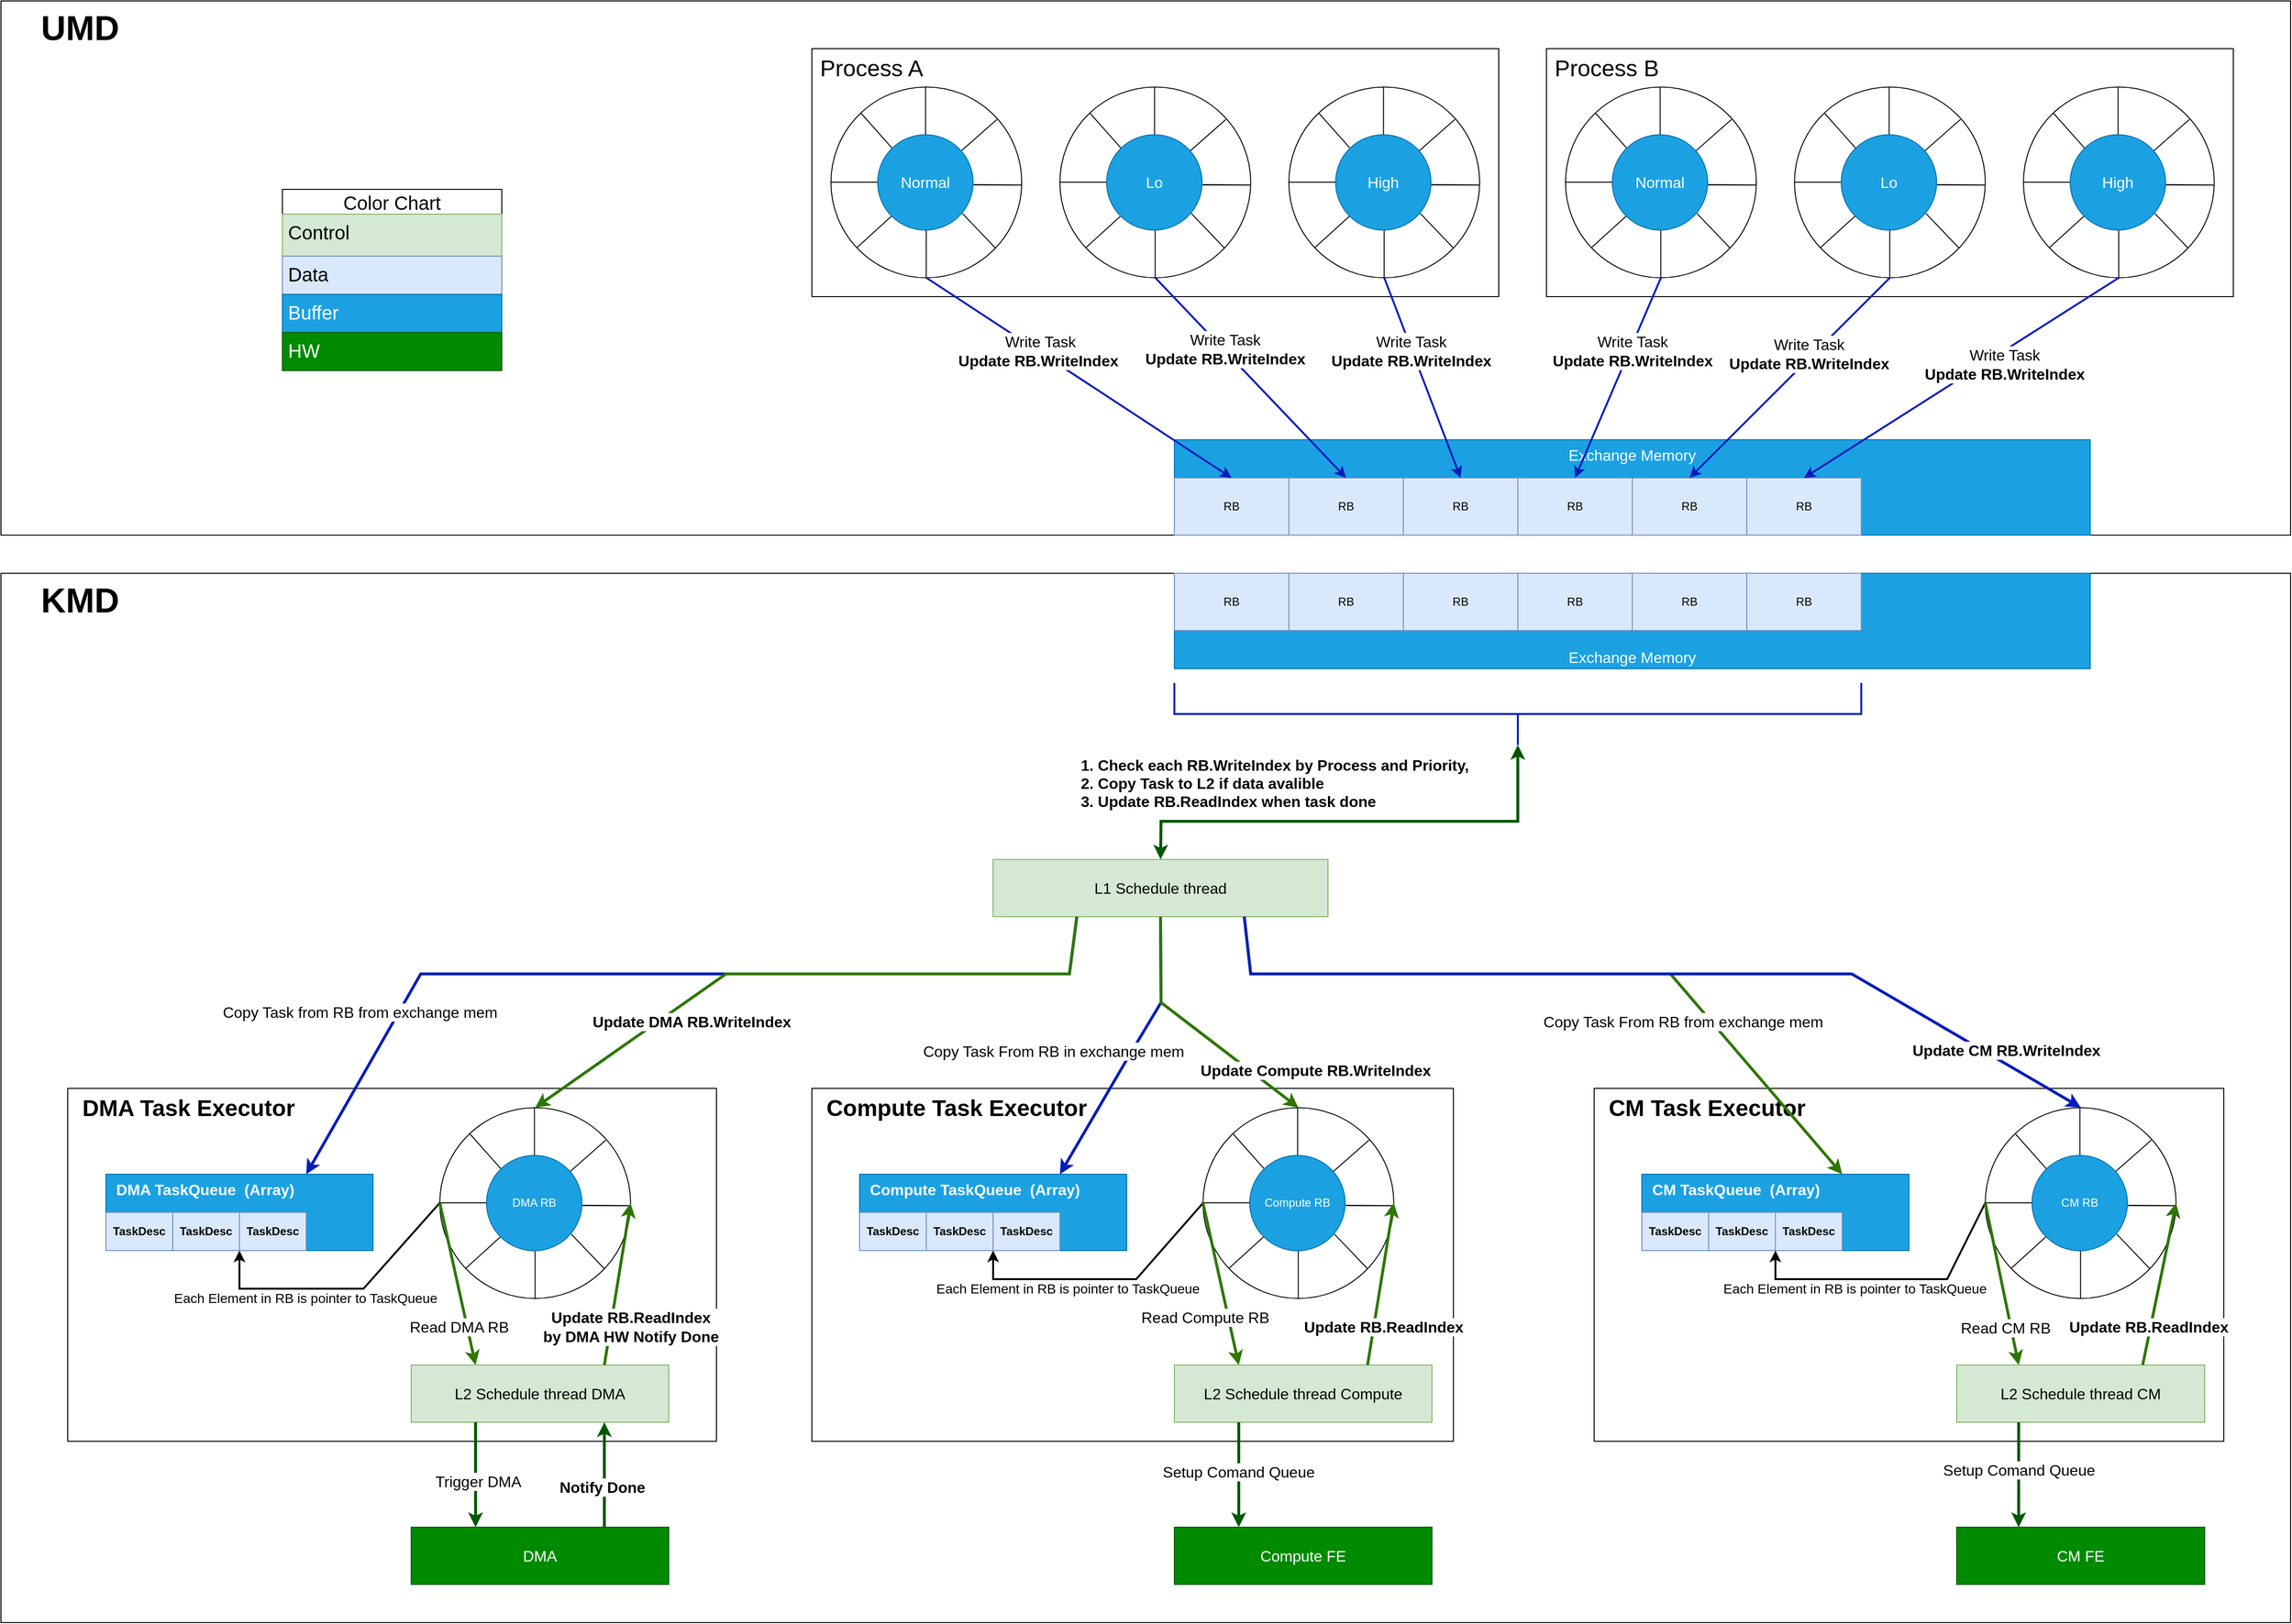 <mxfile version="26.0.2">
  <diagram name="Page-1" id="4e89co7Y23rOc78ES6lf">
    <mxGraphModel dx="4262" dy="2092" grid="1" gridSize="10" guides="1" tooltips="1" connect="1" arrows="1" fold="1" page="1" pageScale="1" pageWidth="850" pageHeight="1100" math="0" shadow="0">
      <root>
        <mxCell id="0" />
        <mxCell id="1" parent="0" />
        <mxCell id="dJCaf431rHjRgtDPCAUo-66" value="&lt;font style=&quot;font-size: 36px;&quot;&gt;&lt;b&gt;&amp;nbsp; &amp;nbsp; KMD&lt;/b&gt;&lt;/font&gt;" style="rounded=0;whiteSpace=wrap;html=1;align=left;verticalAlign=top;movable=1;resizable=1;rotatable=1;deletable=1;editable=1;locked=0;connectable=1;" vertex="1" parent="1">
          <mxGeometry x="-1300" y="350" width="2400" height="1100" as="geometry" />
        </mxCell>
        <mxCell id="dJCaf431rHjRgtDPCAUo-205" value="&lt;font style=&quot;font-size: 24px;&quot;&gt;&lt;b&gt;&amp;nbsp; CM Task Executor&lt;/b&gt;&lt;/font&gt;" style="rounded=0;whiteSpace=wrap;html=1;verticalAlign=top;align=left;" vertex="1" parent="1">
          <mxGeometry x="370" y="890" width="660" height="370" as="geometry" />
        </mxCell>
        <mxCell id="dJCaf431rHjRgtDPCAUo-204" value="&lt;font style=&quot;font-size: 24px;&quot;&gt;&lt;b&gt;&amp;nbsp; Compute Task Executor&lt;/b&gt;&lt;/font&gt;" style="rounded=0;whiteSpace=wrap;html=1;verticalAlign=top;align=left;" vertex="1" parent="1">
          <mxGeometry x="-450" y="890" width="672.5" height="370" as="geometry" />
        </mxCell>
        <mxCell id="dJCaf431rHjRgtDPCAUo-203" value="&lt;font style=&quot;font-size: 24px;&quot;&gt;&lt;b&gt;&amp;nbsp; DMA Task Executor&lt;/b&gt;&lt;/font&gt;" style="rounded=0;whiteSpace=wrap;html=1;verticalAlign=top;align=left;" vertex="1" parent="1">
          <mxGeometry x="-1230" y="890" width="680" height="370" as="geometry" />
        </mxCell>
        <mxCell id="dJCaf431rHjRgtDPCAUo-98" value="&lt;b&gt;&lt;font style=&quot;font-size: 36px;&quot;&gt;&amp;nbsp; &amp;nbsp; UMD&lt;/font&gt;&lt;/b&gt;" style="rounded=0;whiteSpace=wrap;html=1;align=left;verticalAlign=top;" vertex="1" parent="1">
          <mxGeometry x="-1300" y="-250" width="2400" height="560" as="geometry" />
        </mxCell>
        <mxCell id="dJCaf431rHjRgtDPCAUo-97" value="&lt;font style=&quot;font-size: 16px;&quot;&gt;Exchange Memory&lt;/font&gt;" style="rounded=0;whiteSpace=wrap;html=1;verticalAlign=top;fillColor=#1ba1e2;strokeColor=#006EAF;fontColor=#ffffff;" vertex="1" parent="1">
          <mxGeometry x="-70" y="210" width="960" height="100" as="geometry" />
        </mxCell>
        <mxCell id="dJCaf431rHjRgtDPCAUo-99" value="" style="group" vertex="1" connectable="0" parent="1">
          <mxGeometry x="-450" y="-200" width="720" height="260" as="geometry" />
        </mxCell>
        <mxCell id="dJCaf431rHjRgtDPCAUo-71" value="&lt;font style=&quot;font-size: 24px;&quot;&gt;&amp;nbsp;Process A&lt;/font&gt;" style="rounded=0;whiteSpace=wrap;html=1;verticalAlign=top;align=left;" vertex="1" parent="dJCaf431rHjRgtDPCAUo-99">
          <mxGeometry width="720" height="260" as="geometry" />
        </mxCell>
        <mxCell id="dJCaf431rHjRgtDPCAUo-65" value="" style="group" vertex="1" connectable="0" parent="dJCaf431rHjRgtDPCAUo-99">
          <mxGeometry x="20" y="40.0" width="200" height="200.2" as="geometry" />
        </mxCell>
        <mxCell id="dJCaf431rHjRgtDPCAUo-62" value="" style="ellipse;whiteSpace=wrap;html=1;aspect=fixed;" vertex="1" parent="dJCaf431rHjRgtDPCAUo-65">
          <mxGeometry y="0.2" width="200" height="200" as="geometry" />
        </mxCell>
        <mxCell id="dJCaf431rHjRgtDPCAUo-35" value="" style="endArrow=none;html=1;rounded=0;exitX=0.496;exitY=0.251;exitDx=0;exitDy=0;exitPerimeter=0;entryX=0.496;entryY=-0.001;entryDx=0;entryDy=0;entryPerimeter=0;" edge="1" parent="dJCaf431rHjRgtDPCAUo-65">
          <mxGeometry width="50" height="50" relative="1" as="geometry">
            <mxPoint x="99.2" y="50.4" as="sourcePoint" />
            <mxPoint x="99.2" as="targetPoint" />
          </mxGeometry>
        </mxCell>
        <mxCell id="dJCaf431rHjRgtDPCAUo-36" value="" style="endArrow=none;html=1;rounded=0;exitX=0.75;exitY=0.512;exitDx=0;exitDy=0;exitPerimeter=0;entryX=0.997;entryY=0.514;entryDx=0;entryDy=0;entryPerimeter=0;" edge="1" parent="dJCaf431rHjRgtDPCAUo-65" source="dJCaf431rHjRgtDPCAUo-62">
          <mxGeometry width="50" height="50" relative="1" as="geometry">
            <mxPoint x="120" y="70.2" as="sourcePoint" />
            <mxPoint x="199.4" y="103" as="targetPoint" />
          </mxGeometry>
        </mxCell>
        <mxCell id="dJCaf431rHjRgtDPCAUo-37" value="" style="endArrow=none;html=1;rounded=0;exitX=0.75;exitY=0.512;exitDx=0;exitDy=0;exitPerimeter=0;entryX=0.997;entryY=0.514;entryDx=0;entryDy=0;entryPerimeter=0;" edge="1" parent="dJCaf431rHjRgtDPCAUo-65">
          <mxGeometry width="50" height="50" relative="1" as="geometry">
            <mxPoint y="100.06" as="sourcePoint" />
            <mxPoint x="50" y="100.06" as="targetPoint" />
          </mxGeometry>
        </mxCell>
        <mxCell id="dJCaf431rHjRgtDPCAUo-38" value="" style="endArrow=none;html=1;rounded=0;exitX=0.496;exitY=0.251;exitDx=0;exitDy=0;exitPerimeter=0;entryX=0.496;entryY=-0.001;entryDx=0;entryDy=0;entryPerimeter=0;" edge="1" parent="dJCaf431rHjRgtDPCAUo-65">
          <mxGeometry width="50" height="50" relative="1" as="geometry">
            <mxPoint x="99.86" y="200.2" as="sourcePoint" />
            <mxPoint x="99.86" y="150.2" as="targetPoint" />
          </mxGeometry>
        </mxCell>
        <mxCell id="dJCaf431rHjRgtDPCAUo-39" value="" style="endArrow=none;html=1;rounded=0;exitX=0.875;exitY=0.171;exitDx=0;exitDy=0;exitPerimeter=0;" edge="1" parent="dJCaf431rHjRgtDPCAUo-65" source="dJCaf431rHjRgtDPCAUo-64">
          <mxGeometry width="50" height="50" relative="1" as="geometry">
            <mxPoint x="137.4" y="66.4" as="sourcePoint" />
            <mxPoint x="174" y="34.2" as="targetPoint" />
          </mxGeometry>
        </mxCell>
        <mxCell id="dJCaf431rHjRgtDPCAUo-40" value="" style="endArrow=none;html=1;rounded=0;exitX=0.888;exitY=0.826;exitDx=0;exitDy=0;exitPerimeter=0;entryX=0.862;entryY=0.844;entryDx=0;entryDy=0;entryPerimeter=0;" edge="1" parent="dJCaf431rHjRgtDPCAUo-65" source="dJCaf431rHjRgtDPCAUo-64">
          <mxGeometry width="50" height="50" relative="1" as="geometry">
            <mxPoint x="138.2" y="133" as="sourcePoint" />
            <mxPoint x="172.4" y="169" as="targetPoint" />
          </mxGeometry>
        </mxCell>
        <mxCell id="dJCaf431rHjRgtDPCAUo-41" value="" style="endArrow=none;html=1;rounded=0;exitX=0.159;exitY=0.139;exitDx=0;exitDy=0;exitPerimeter=0;" edge="1" parent="dJCaf431rHjRgtDPCAUo-65">
          <mxGeometry width="50" height="50" relative="1" as="geometry">
            <mxPoint x="31.8" y="28" as="sourcePoint" />
            <mxPoint x="64" y="64.2" as="targetPoint" />
          </mxGeometry>
        </mxCell>
        <mxCell id="dJCaf431rHjRgtDPCAUo-42" value="" style="endArrow=none;html=1;rounded=0;exitX=0.136;exitY=0.842;exitDx=0;exitDy=0;exitPerimeter=0;entryX=0.317;entryY=0.678;entryDx=0;entryDy=0;entryPerimeter=0;" edge="1" parent="dJCaf431rHjRgtDPCAUo-65">
          <mxGeometry width="50" height="50" relative="1" as="geometry">
            <mxPoint x="27.2" y="168.6" as="sourcePoint" />
            <mxPoint x="63.4" y="135.8" as="targetPoint" />
          </mxGeometry>
        </mxCell>
        <mxCell id="dJCaf431rHjRgtDPCAUo-63" value="" style="endArrow=none;html=1;rounded=0;exitX=1;exitY=0.526;exitDx=0;exitDy=0;exitPerimeter=0;entryX=0.997;entryY=0.514;entryDx=0;entryDy=0;entryPerimeter=0;" edge="1" parent="dJCaf431rHjRgtDPCAUo-65" source="dJCaf431rHjRgtDPCAUo-64" target="dJCaf431rHjRgtDPCAUo-62">
          <mxGeometry width="50" height="50" relative="1" as="geometry">
            <mxPoint x="150" y="102.6" as="sourcePoint" />
            <mxPoint x="199" y="103.2" as="targetPoint" />
          </mxGeometry>
        </mxCell>
        <mxCell id="dJCaf431rHjRgtDPCAUo-64" value="&lt;font style=&quot;font-size: 16px;&quot;&gt;Normal&lt;/font&gt;" style="ellipse;whiteSpace=wrap;html=1;aspect=fixed;fillColor=#1ba1e2;fontColor=#ffffff;strokeColor=#006EAF;" vertex="1" parent="dJCaf431rHjRgtDPCAUo-65">
          <mxGeometry x="49" y="50.2" width="100" height="100" as="geometry" />
        </mxCell>
        <mxCell id="dJCaf431rHjRgtDPCAUo-72" value="" style="group" vertex="1" connectable="0" parent="dJCaf431rHjRgtDPCAUo-99">
          <mxGeometry x="260" y="40.0" width="200" height="200.2" as="geometry" />
        </mxCell>
        <mxCell id="dJCaf431rHjRgtDPCAUo-73" value="" style="ellipse;whiteSpace=wrap;html=1;aspect=fixed;" vertex="1" parent="dJCaf431rHjRgtDPCAUo-72">
          <mxGeometry y="0.2" width="200" height="200" as="geometry" />
        </mxCell>
        <mxCell id="dJCaf431rHjRgtDPCAUo-74" value="" style="endArrow=none;html=1;rounded=0;exitX=0.496;exitY=0.251;exitDx=0;exitDy=0;exitPerimeter=0;entryX=0.496;entryY=-0.001;entryDx=0;entryDy=0;entryPerimeter=0;" edge="1" parent="dJCaf431rHjRgtDPCAUo-72">
          <mxGeometry width="50" height="50" relative="1" as="geometry">
            <mxPoint x="99.2" y="50.4" as="sourcePoint" />
            <mxPoint x="99.2" as="targetPoint" />
          </mxGeometry>
        </mxCell>
        <mxCell id="dJCaf431rHjRgtDPCAUo-75" value="" style="endArrow=none;html=1;rounded=0;exitX=0.75;exitY=0.512;exitDx=0;exitDy=0;exitPerimeter=0;entryX=0.997;entryY=0.514;entryDx=0;entryDy=0;entryPerimeter=0;" edge="1" parent="dJCaf431rHjRgtDPCAUo-72" source="dJCaf431rHjRgtDPCAUo-73">
          <mxGeometry width="50" height="50" relative="1" as="geometry">
            <mxPoint x="120" y="70.2" as="sourcePoint" />
            <mxPoint x="199.4" y="103" as="targetPoint" />
          </mxGeometry>
        </mxCell>
        <mxCell id="dJCaf431rHjRgtDPCAUo-76" value="" style="endArrow=none;html=1;rounded=0;exitX=0.75;exitY=0.512;exitDx=0;exitDy=0;exitPerimeter=0;entryX=0.997;entryY=0.514;entryDx=0;entryDy=0;entryPerimeter=0;" edge="1" parent="dJCaf431rHjRgtDPCAUo-72">
          <mxGeometry width="50" height="50" relative="1" as="geometry">
            <mxPoint y="100.06" as="sourcePoint" />
            <mxPoint x="50" y="100.06" as="targetPoint" />
          </mxGeometry>
        </mxCell>
        <mxCell id="dJCaf431rHjRgtDPCAUo-77" value="" style="endArrow=none;html=1;rounded=0;exitX=0.496;exitY=0.251;exitDx=0;exitDy=0;exitPerimeter=0;entryX=0.496;entryY=-0.001;entryDx=0;entryDy=0;entryPerimeter=0;" edge="1" parent="dJCaf431rHjRgtDPCAUo-72">
          <mxGeometry width="50" height="50" relative="1" as="geometry">
            <mxPoint x="99.86" y="200.2" as="sourcePoint" />
            <mxPoint x="99.86" y="150.2" as="targetPoint" />
          </mxGeometry>
        </mxCell>
        <mxCell id="dJCaf431rHjRgtDPCAUo-78" value="" style="endArrow=none;html=1;rounded=0;exitX=0.875;exitY=0.171;exitDx=0;exitDy=0;exitPerimeter=0;" edge="1" parent="dJCaf431rHjRgtDPCAUo-72" source="dJCaf431rHjRgtDPCAUo-83">
          <mxGeometry width="50" height="50" relative="1" as="geometry">
            <mxPoint x="137.4" y="66.4" as="sourcePoint" />
            <mxPoint x="174" y="34.2" as="targetPoint" />
          </mxGeometry>
        </mxCell>
        <mxCell id="dJCaf431rHjRgtDPCAUo-79" value="" style="endArrow=none;html=1;rounded=0;exitX=0.888;exitY=0.826;exitDx=0;exitDy=0;exitPerimeter=0;entryX=0.862;entryY=0.844;entryDx=0;entryDy=0;entryPerimeter=0;" edge="1" parent="dJCaf431rHjRgtDPCAUo-72" source="dJCaf431rHjRgtDPCAUo-83">
          <mxGeometry width="50" height="50" relative="1" as="geometry">
            <mxPoint x="138.2" y="133" as="sourcePoint" />
            <mxPoint x="172.4" y="169" as="targetPoint" />
          </mxGeometry>
        </mxCell>
        <mxCell id="dJCaf431rHjRgtDPCAUo-80" value="" style="endArrow=none;html=1;rounded=0;exitX=0.159;exitY=0.139;exitDx=0;exitDy=0;exitPerimeter=0;" edge="1" parent="dJCaf431rHjRgtDPCAUo-72">
          <mxGeometry width="50" height="50" relative="1" as="geometry">
            <mxPoint x="31.8" y="28" as="sourcePoint" />
            <mxPoint x="64" y="64.2" as="targetPoint" />
          </mxGeometry>
        </mxCell>
        <mxCell id="dJCaf431rHjRgtDPCAUo-81" value="" style="endArrow=none;html=1;rounded=0;exitX=0.136;exitY=0.842;exitDx=0;exitDy=0;exitPerimeter=0;entryX=0.317;entryY=0.678;entryDx=0;entryDy=0;entryPerimeter=0;" edge="1" parent="dJCaf431rHjRgtDPCAUo-72">
          <mxGeometry width="50" height="50" relative="1" as="geometry">
            <mxPoint x="27.2" y="168.6" as="sourcePoint" />
            <mxPoint x="63.4" y="135.8" as="targetPoint" />
          </mxGeometry>
        </mxCell>
        <mxCell id="dJCaf431rHjRgtDPCAUo-82" value="" style="endArrow=none;html=1;rounded=0;exitX=1;exitY=0.526;exitDx=0;exitDy=0;exitPerimeter=0;entryX=0.997;entryY=0.514;entryDx=0;entryDy=0;entryPerimeter=0;" edge="1" parent="dJCaf431rHjRgtDPCAUo-72" source="dJCaf431rHjRgtDPCAUo-83" target="dJCaf431rHjRgtDPCAUo-73">
          <mxGeometry width="50" height="50" relative="1" as="geometry">
            <mxPoint x="150" y="102.6" as="sourcePoint" />
            <mxPoint x="199" y="103.2" as="targetPoint" />
          </mxGeometry>
        </mxCell>
        <mxCell id="dJCaf431rHjRgtDPCAUo-83" value="&lt;font style=&quot;font-size: 16px;&quot;&gt;Lo&lt;/font&gt;" style="ellipse;whiteSpace=wrap;html=1;aspect=fixed;fillColor=#1ba1e2;fontColor=#ffffff;strokeColor=#006EAF;" vertex="1" parent="dJCaf431rHjRgtDPCAUo-72">
          <mxGeometry x="49" y="50.2" width="100" height="100" as="geometry" />
        </mxCell>
        <mxCell id="dJCaf431rHjRgtDPCAUo-84" value="" style="group" vertex="1" connectable="0" parent="dJCaf431rHjRgtDPCAUo-99">
          <mxGeometry x="500" y="40.0" width="200" height="200.2" as="geometry" />
        </mxCell>
        <mxCell id="dJCaf431rHjRgtDPCAUo-85" value="" style="ellipse;whiteSpace=wrap;html=1;aspect=fixed;" vertex="1" parent="dJCaf431rHjRgtDPCAUo-84">
          <mxGeometry y="0.2" width="200" height="200" as="geometry" />
        </mxCell>
        <mxCell id="dJCaf431rHjRgtDPCAUo-86" value="" style="endArrow=none;html=1;rounded=0;exitX=0.496;exitY=0.251;exitDx=0;exitDy=0;exitPerimeter=0;entryX=0.496;entryY=-0.001;entryDx=0;entryDy=0;entryPerimeter=0;" edge="1" parent="dJCaf431rHjRgtDPCAUo-84">
          <mxGeometry width="50" height="50" relative="1" as="geometry">
            <mxPoint x="99.2" y="50.4" as="sourcePoint" />
            <mxPoint x="99.2" as="targetPoint" />
          </mxGeometry>
        </mxCell>
        <mxCell id="dJCaf431rHjRgtDPCAUo-87" value="" style="endArrow=none;html=1;rounded=0;exitX=0.75;exitY=0.512;exitDx=0;exitDy=0;exitPerimeter=0;entryX=0.997;entryY=0.514;entryDx=0;entryDy=0;entryPerimeter=0;" edge="1" parent="dJCaf431rHjRgtDPCAUo-84" source="dJCaf431rHjRgtDPCAUo-85">
          <mxGeometry width="50" height="50" relative="1" as="geometry">
            <mxPoint x="120" y="70.2" as="sourcePoint" />
            <mxPoint x="199.4" y="103" as="targetPoint" />
          </mxGeometry>
        </mxCell>
        <mxCell id="dJCaf431rHjRgtDPCAUo-88" value="" style="endArrow=none;html=1;rounded=0;exitX=0.75;exitY=0.512;exitDx=0;exitDy=0;exitPerimeter=0;entryX=0.997;entryY=0.514;entryDx=0;entryDy=0;entryPerimeter=0;" edge="1" parent="dJCaf431rHjRgtDPCAUo-84">
          <mxGeometry width="50" height="50" relative="1" as="geometry">
            <mxPoint y="100.06" as="sourcePoint" />
            <mxPoint x="50" y="100.06" as="targetPoint" />
          </mxGeometry>
        </mxCell>
        <mxCell id="dJCaf431rHjRgtDPCAUo-89" value="" style="endArrow=none;html=1;rounded=0;exitX=0.496;exitY=0.251;exitDx=0;exitDy=0;exitPerimeter=0;entryX=0.496;entryY=-0.001;entryDx=0;entryDy=0;entryPerimeter=0;" edge="1" parent="dJCaf431rHjRgtDPCAUo-84">
          <mxGeometry width="50" height="50" relative="1" as="geometry">
            <mxPoint x="99.86" y="200.2" as="sourcePoint" />
            <mxPoint x="99.86" y="150.2" as="targetPoint" />
          </mxGeometry>
        </mxCell>
        <mxCell id="dJCaf431rHjRgtDPCAUo-90" value="" style="endArrow=none;html=1;rounded=0;exitX=0.875;exitY=0.171;exitDx=0;exitDy=0;exitPerimeter=0;" edge="1" parent="dJCaf431rHjRgtDPCAUo-84" source="dJCaf431rHjRgtDPCAUo-95">
          <mxGeometry width="50" height="50" relative="1" as="geometry">
            <mxPoint x="137.4" y="66.4" as="sourcePoint" />
            <mxPoint x="174" y="34.2" as="targetPoint" />
          </mxGeometry>
        </mxCell>
        <mxCell id="dJCaf431rHjRgtDPCAUo-91" value="" style="endArrow=none;html=1;rounded=0;exitX=0.888;exitY=0.826;exitDx=0;exitDy=0;exitPerimeter=0;entryX=0.862;entryY=0.844;entryDx=0;entryDy=0;entryPerimeter=0;" edge="1" parent="dJCaf431rHjRgtDPCAUo-84" source="dJCaf431rHjRgtDPCAUo-95">
          <mxGeometry width="50" height="50" relative="1" as="geometry">
            <mxPoint x="138.2" y="133" as="sourcePoint" />
            <mxPoint x="172.4" y="169" as="targetPoint" />
          </mxGeometry>
        </mxCell>
        <mxCell id="dJCaf431rHjRgtDPCAUo-92" value="" style="endArrow=none;html=1;rounded=0;exitX=0.159;exitY=0.139;exitDx=0;exitDy=0;exitPerimeter=0;" edge="1" parent="dJCaf431rHjRgtDPCAUo-84">
          <mxGeometry width="50" height="50" relative="1" as="geometry">
            <mxPoint x="31.8" y="28" as="sourcePoint" />
            <mxPoint x="64" y="64.2" as="targetPoint" />
          </mxGeometry>
        </mxCell>
        <mxCell id="dJCaf431rHjRgtDPCAUo-93" value="" style="endArrow=none;html=1;rounded=0;exitX=0.136;exitY=0.842;exitDx=0;exitDy=0;exitPerimeter=0;entryX=0.317;entryY=0.678;entryDx=0;entryDy=0;entryPerimeter=0;" edge="1" parent="dJCaf431rHjRgtDPCAUo-84">
          <mxGeometry width="50" height="50" relative="1" as="geometry">
            <mxPoint x="27.2" y="168.6" as="sourcePoint" />
            <mxPoint x="63.4" y="135.8" as="targetPoint" />
          </mxGeometry>
        </mxCell>
        <mxCell id="dJCaf431rHjRgtDPCAUo-94" value="" style="endArrow=none;html=1;rounded=0;exitX=1;exitY=0.526;exitDx=0;exitDy=0;exitPerimeter=0;entryX=0.997;entryY=0.514;entryDx=0;entryDy=0;entryPerimeter=0;" edge="1" parent="dJCaf431rHjRgtDPCAUo-84" source="dJCaf431rHjRgtDPCAUo-95" target="dJCaf431rHjRgtDPCAUo-85">
          <mxGeometry width="50" height="50" relative="1" as="geometry">
            <mxPoint x="150" y="102.6" as="sourcePoint" />
            <mxPoint x="199" y="103.2" as="targetPoint" />
          </mxGeometry>
        </mxCell>
        <mxCell id="dJCaf431rHjRgtDPCAUo-95" value="&lt;font style=&quot;font-size: 16px;&quot;&gt;High&lt;/font&gt;" style="ellipse;whiteSpace=wrap;html=1;aspect=fixed;fillColor=#1ba1e2;fontColor=#ffffff;strokeColor=#006EAF;" vertex="1" parent="dJCaf431rHjRgtDPCAUo-84">
          <mxGeometry x="49" y="50.2" width="100" height="100" as="geometry" />
        </mxCell>
        <mxCell id="dJCaf431rHjRgtDPCAUo-100" value="" style="group" vertex="1" connectable="0" parent="1">
          <mxGeometry x="320" y="-200" width="720" height="260" as="geometry" />
        </mxCell>
        <mxCell id="dJCaf431rHjRgtDPCAUo-101" value="&lt;font style=&quot;font-size: 24px;&quot;&gt;&amp;nbsp;Process B&lt;/font&gt;" style="rounded=0;whiteSpace=wrap;html=1;verticalAlign=top;align=left;" vertex="1" parent="dJCaf431rHjRgtDPCAUo-100">
          <mxGeometry width="720" height="260" as="geometry" />
        </mxCell>
        <mxCell id="dJCaf431rHjRgtDPCAUo-102" value="" style="group" vertex="1" connectable="0" parent="dJCaf431rHjRgtDPCAUo-100">
          <mxGeometry x="20" y="40.0" width="200" height="200.2" as="geometry" />
        </mxCell>
        <mxCell id="dJCaf431rHjRgtDPCAUo-103" value="" style="ellipse;whiteSpace=wrap;html=1;aspect=fixed;" vertex="1" parent="dJCaf431rHjRgtDPCAUo-102">
          <mxGeometry y="0.2" width="200" height="200" as="geometry" />
        </mxCell>
        <mxCell id="dJCaf431rHjRgtDPCAUo-104" value="" style="endArrow=none;html=1;rounded=0;exitX=0.496;exitY=0.251;exitDx=0;exitDy=0;exitPerimeter=0;entryX=0.496;entryY=-0.001;entryDx=0;entryDy=0;entryPerimeter=0;" edge="1" parent="dJCaf431rHjRgtDPCAUo-102">
          <mxGeometry width="50" height="50" relative="1" as="geometry">
            <mxPoint x="99.2" y="50.4" as="sourcePoint" />
            <mxPoint x="99.2" as="targetPoint" />
          </mxGeometry>
        </mxCell>
        <mxCell id="dJCaf431rHjRgtDPCAUo-105" value="" style="endArrow=none;html=1;rounded=0;exitX=0.75;exitY=0.512;exitDx=0;exitDy=0;exitPerimeter=0;entryX=0.997;entryY=0.514;entryDx=0;entryDy=0;entryPerimeter=0;" edge="1" parent="dJCaf431rHjRgtDPCAUo-102" source="dJCaf431rHjRgtDPCAUo-103">
          <mxGeometry width="50" height="50" relative="1" as="geometry">
            <mxPoint x="120" y="70.2" as="sourcePoint" />
            <mxPoint x="199.4" y="103" as="targetPoint" />
          </mxGeometry>
        </mxCell>
        <mxCell id="dJCaf431rHjRgtDPCAUo-106" value="" style="endArrow=none;html=1;rounded=0;exitX=0.75;exitY=0.512;exitDx=0;exitDy=0;exitPerimeter=0;entryX=0.997;entryY=0.514;entryDx=0;entryDy=0;entryPerimeter=0;" edge="1" parent="dJCaf431rHjRgtDPCAUo-102">
          <mxGeometry width="50" height="50" relative="1" as="geometry">
            <mxPoint y="100.06" as="sourcePoint" />
            <mxPoint x="50" y="100.06" as="targetPoint" />
          </mxGeometry>
        </mxCell>
        <mxCell id="dJCaf431rHjRgtDPCAUo-107" value="" style="endArrow=none;html=1;rounded=0;exitX=0.496;exitY=0.251;exitDx=0;exitDy=0;exitPerimeter=0;entryX=0.496;entryY=-0.001;entryDx=0;entryDy=0;entryPerimeter=0;" edge="1" parent="dJCaf431rHjRgtDPCAUo-102">
          <mxGeometry width="50" height="50" relative="1" as="geometry">
            <mxPoint x="99.86" y="200.2" as="sourcePoint" />
            <mxPoint x="99.86" y="150.2" as="targetPoint" />
          </mxGeometry>
        </mxCell>
        <mxCell id="dJCaf431rHjRgtDPCAUo-108" value="" style="endArrow=none;html=1;rounded=0;exitX=0.875;exitY=0.171;exitDx=0;exitDy=0;exitPerimeter=0;" edge="1" parent="dJCaf431rHjRgtDPCAUo-102" source="dJCaf431rHjRgtDPCAUo-113">
          <mxGeometry width="50" height="50" relative="1" as="geometry">
            <mxPoint x="137.4" y="66.4" as="sourcePoint" />
            <mxPoint x="174" y="34.2" as="targetPoint" />
          </mxGeometry>
        </mxCell>
        <mxCell id="dJCaf431rHjRgtDPCAUo-109" value="" style="endArrow=none;html=1;rounded=0;exitX=0.888;exitY=0.826;exitDx=0;exitDy=0;exitPerimeter=0;entryX=0.862;entryY=0.844;entryDx=0;entryDy=0;entryPerimeter=0;" edge="1" parent="dJCaf431rHjRgtDPCAUo-102" source="dJCaf431rHjRgtDPCAUo-113">
          <mxGeometry width="50" height="50" relative="1" as="geometry">
            <mxPoint x="138.2" y="133" as="sourcePoint" />
            <mxPoint x="172.4" y="169" as="targetPoint" />
          </mxGeometry>
        </mxCell>
        <mxCell id="dJCaf431rHjRgtDPCAUo-110" value="" style="endArrow=none;html=1;rounded=0;exitX=0.159;exitY=0.139;exitDx=0;exitDy=0;exitPerimeter=0;" edge="1" parent="dJCaf431rHjRgtDPCAUo-102">
          <mxGeometry width="50" height="50" relative="1" as="geometry">
            <mxPoint x="31.8" y="28" as="sourcePoint" />
            <mxPoint x="64" y="64.2" as="targetPoint" />
          </mxGeometry>
        </mxCell>
        <mxCell id="dJCaf431rHjRgtDPCAUo-111" value="" style="endArrow=none;html=1;rounded=0;exitX=0.136;exitY=0.842;exitDx=0;exitDy=0;exitPerimeter=0;entryX=0.317;entryY=0.678;entryDx=0;entryDy=0;entryPerimeter=0;" edge="1" parent="dJCaf431rHjRgtDPCAUo-102">
          <mxGeometry width="50" height="50" relative="1" as="geometry">
            <mxPoint x="27.2" y="168.6" as="sourcePoint" />
            <mxPoint x="63.4" y="135.8" as="targetPoint" />
          </mxGeometry>
        </mxCell>
        <mxCell id="dJCaf431rHjRgtDPCAUo-112" value="" style="endArrow=none;html=1;rounded=0;exitX=1;exitY=0.526;exitDx=0;exitDy=0;exitPerimeter=0;entryX=0.997;entryY=0.514;entryDx=0;entryDy=0;entryPerimeter=0;" edge="1" parent="dJCaf431rHjRgtDPCAUo-102" source="dJCaf431rHjRgtDPCAUo-113" target="dJCaf431rHjRgtDPCAUo-103">
          <mxGeometry width="50" height="50" relative="1" as="geometry">
            <mxPoint x="150" y="102.6" as="sourcePoint" />
            <mxPoint x="199" y="103.2" as="targetPoint" />
          </mxGeometry>
        </mxCell>
        <mxCell id="dJCaf431rHjRgtDPCAUo-113" value="&lt;font style=&quot;font-size: 16px;&quot;&gt;Normal&lt;/font&gt;" style="ellipse;whiteSpace=wrap;html=1;aspect=fixed;fillColor=#1ba1e2;fontColor=#ffffff;strokeColor=#006EAF;" vertex="1" parent="dJCaf431rHjRgtDPCAUo-102">
          <mxGeometry x="49" y="50.2" width="100" height="100" as="geometry" />
        </mxCell>
        <mxCell id="dJCaf431rHjRgtDPCAUo-114" value="" style="group" vertex="1" connectable="0" parent="dJCaf431rHjRgtDPCAUo-100">
          <mxGeometry x="260" y="40.0" width="200" height="200.2" as="geometry" />
        </mxCell>
        <mxCell id="dJCaf431rHjRgtDPCAUo-115" value="" style="ellipse;whiteSpace=wrap;html=1;aspect=fixed;" vertex="1" parent="dJCaf431rHjRgtDPCAUo-114">
          <mxGeometry y="0.2" width="200" height="200" as="geometry" />
        </mxCell>
        <mxCell id="dJCaf431rHjRgtDPCAUo-116" value="" style="endArrow=none;html=1;rounded=0;exitX=0.496;exitY=0.251;exitDx=0;exitDy=0;exitPerimeter=0;entryX=0.496;entryY=-0.001;entryDx=0;entryDy=0;entryPerimeter=0;" edge="1" parent="dJCaf431rHjRgtDPCAUo-114">
          <mxGeometry width="50" height="50" relative="1" as="geometry">
            <mxPoint x="99.2" y="50.4" as="sourcePoint" />
            <mxPoint x="99.2" as="targetPoint" />
          </mxGeometry>
        </mxCell>
        <mxCell id="dJCaf431rHjRgtDPCAUo-117" value="" style="endArrow=none;html=1;rounded=0;exitX=0.75;exitY=0.512;exitDx=0;exitDy=0;exitPerimeter=0;entryX=0.997;entryY=0.514;entryDx=0;entryDy=0;entryPerimeter=0;" edge="1" parent="dJCaf431rHjRgtDPCAUo-114" source="dJCaf431rHjRgtDPCAUo-115">
          <mxGeometry width="50" height="50" relative="1" as="geometry">
            <mxPoint x="120" y="70.2" as="sourcePoint" />
            <mxPoint x="199.4" y="103" as="targetPoint" />
          </mxGeometry>
        </mxCell>
        <mxCell id="dJCaf431rHjRgtDPCAUo-118" value="" style="endArrow=none;html=1;rounded=0;exitX=0.75;exitY=0.512;exitDx=0;exitDy=0;exitPerimeter=0;entryX=0.997;entryY=0.514;entryDx=0;entryDy=0;entryPerimeter=0;" edge="1" parent="dJCaf431rHjRgtDPCAUo-114">
          <mxGeometry width="50" height="50" relative="1" as="geometry">
            <mxPoint y="100.06" as="sourcePoint" />
            <mxPoint x="50" y="100.06" as="targetPoint" />
          </mxGeometry>
        </mxCell>
        <mxCell id="dJCaf431rHjRgtDPCAUo-119" value="" style="endArrow=none;html=1;rounded=0;exitX=0.496;exitY=0.251;exitDx=0;exitDy=0;exitPerimeter=0;entryX=0.496;entryY=-0.001;entryDx=0;entryDy=0;entryPerimeter=0;" edge="1" parent="dJCaf431rHjRgtDPCAUo-114">
          <mxGeometry width="50" height="50" relative="1" as="geometry">
            <mxPoint x="99.86" y="200.2" as="sourcePoint" />
            <mxPoint x="99.86" y="150.2" as="targetPoint" />
          </mxGeometry>
        </mxCell>
        <mxCell id="dJCaf431rHjRgtDPCAUo-120" value="" style="endArrow=none;html=1;rounded=0;exitX=0.875;exitY=0.171;exitDx=0;exitDy=0;exitPerimeter=0;" edge="1" parent="dJCaf431rHjRgtDPCAUo-114" source="dJCaf431rHjRgtDPCAUo-125">
          <mxGeometry width="50" height="50" relative="1" as="geometry">
            <mxPoint x="137.4" y="66.4" as="sourcePoint" />
            <mxPoint x="174" y="34.2" as="targetPoint" />
          </mxGeometry>
        </mxCell>
        <mxCell id="dJCaf431rHjRgtDPCAUo-121" value="" style="endArrow=none;html=1;rounded=0;exitX=0.888;exitY=0.826;exitDx=0;exitDy=0;exitPerimeter=0;entryX=0.862;entryY=0.844;entryDx=0;entryDy=0;entryPerimeter=0;" edge="1" parent="dJCaf431rHjRgtDPCAUo-114" source="dJCaf431rHjRgtDPCAUo-125">
          <mxGeometry width="50" height="50" relative="1" as="geometry">
            <mxPoint x="138.2" y="133" as="sourcePoint" />
            <mxPoint x="172.4" y="169" as="targetPoint" />
          </mxGeometry>
        </mxCell>
        <mxCell id="dJCaf431rHjRgtDPCAUo-122" value="" style="endArrow=none;html=1;rounded=0;exitX=0.159;exitY=0.139;exitDx=0;exitDy=0;exitPerimeter=0;" edge="1" parent="dJCaf431rHjRgtDPCAUo-114">
          <mxGeometry width="50" height="50" relative="1" as="geometry">
            <mxPoint x="31.8" y="28" as="sourcePoint" />
            <mxPoint x="64" y="64.2" as="targetPoint" />
          </mxGeometry>
        </mxCell>
        <mxCell id="dJCaf431rHjRgtDPCAUo-123" value="" style="endArrow=none;html=1;rounded=0;exitX=0.136;exitY=0.842;exitDx=0;exitDy=0;exitPerimeter=0;entryX=0.317;entryY=0.678;entryDx=0;entryDy=0;entryPerimeter=0;" edge="1" parent="dJCaf431rHjRgtDPCAUo-114">
          <mxGeometry width="50" height="50" relative="1" as="geometry">
            <mxPoint x="27.2" y="168.6" as="sourcePoint" />
            <mxPoint x="63.4" y="135.8" as="targetPoint" />
          </mxGeometry>
        </mxCell>
        <mxCell id="dJCaf431rHjRgtDPCAUo-124" value="" style="endArrow=none;html=1;rounded=0;exitX=1;exitY=0.526;exitDx=0;exitDy=0;exitPerimeter=0;entryX=0.997;entryY=0.514;entryDx=0;entryDy=0;entryPerimeter=0;" edge="1" parent="dJCaf431rHjRgtDPCAUo-114" source="dJCaf431rHjRgtDPCAUo-125" target="dJCaf431rHjRgtDPCAUo-115">
          <mxGeometry width="50" height="50" relative="1" as="geometry">
            <mxPoint x="150" y="102.6" as="sourcePoint" />
            <mxPoint x="199" y="103.2" as="targetPoint" />
          </mxGeometry>
        </mxCell>
        <mxCell id="dJCaf431rHjRgtDPCAUo-125" value="&lt;font style=&quot;font-size: 16px;&quot;&gt;Lo&lt;/font&gt;" style="ellipse;whiteSpace=wrap;html=1;aspect=fixed;fillColor=#1ba1e2;fontColor=#ffffff;strokeColor=#006EAF;" vertex="1" parent="dJCaf431rHjRgtDPCAUo-114">
          <mxGeometry x="49" y="50.2" width="100" height="100" as="geometry" />
        </mxCell>
        <mxCell id="dJCaf431rHjRgtDPCAUo-126" value="" style="group" vertex="1" connectable="0" parent="dJCaf431rHjRgtDPCAUo-100">
          <mxGeometry x="500" y="40.0" width="200" height="200.2" as="geometry" />
        </mxCell>
        <mxCell id="dJCaf431rHjRgtDPCAUo-127" value="" style="ellipse;whiteSpace=wrap;html=1;aspect=fixed;" vertex="1" parent="dJCaf431rHjRgtDPCAUo-126">
          <mxGeometry y="0.2" width="200" height="200" as="geometry" />
        </mxCell>
        <mxCell id="dJCaf431rHjRgtDPCAUo-128" value="" style="endArrow=none;html=1;rounded=0;exitX=0.496;exitY=0.251;exitDx=0;exitDy=0;exitPerimeter=0;entryX=0.496;entryY=-0.001;entryDx=0;entryDy=0;entryPerimeter=0;" edge="1" parent="dJCaf431rHjRgtDPCAUo-126">
          <mxGeometry width="50" height="50" relative="1" as="geometry">
            <mxPoint x="99.2" y="50.4" as="sourcePoint" />
            <mxPoint x="99.2" as="targetPoint" />
          </mxGeometry>
        </mxCell>
        <mxCell id="dJCaf431rHjRgtDPCAUo-129" value="" style="endArrow=none;html=1;rounded=0;exitX=0.75;exitY=0.512;exitDx=0;exitDy=0;exitPerimeter=0;entryX=0.997;entryY=0.514;entryDx=0;entryDy=0;entryPerimeter=0;" edge="1" parent="dJCaf431rHjRgtDPCAUo-126" source="dJCaf431rHjRgtDPCAUo-127">
          <mxGeometry width="50" height="50" relative="1" as="geometry">
            <mxPoint x="120" y="70.2" as="sourcePoint" />
            <mxPoint x="199.4" y="103" as="targetPoint" />
          </mxGeometry>
        </mxCell>
        <mxCell id="dJCaf431rHjRgtDPCAUo-130" value="" style="endArrow=none;html=1;rounded=0;exitX=0.75;exitY=0.512;exitDx=0;exitDy=0;exitPerimeter=0;entryX=0.997;entryY=0.514;entryDx=0;entryDy=0;entryPerimeter=0;" edge="1" parent="dJCaf431rHjRgtDPCAUo-126">
          <mxGeometry width="50" height="50" relative="1" as="geometry">
            <mxPoint y="100.06" as="sourcePoint" />
            <mxPoint x="50" y="100.06" as="targetPoint" />
          </mxGeometry>
        </mxCell>
        <mxCell id="dJCaf431rHjRgtDPCAUo-131" value="" style="endArrow=none;html=1;rounded=0;exitX=0.496;exitY=0.251;exitDx=0;exitDy=0;exitPerimeter=0;entryX=0.496;entryY=-0.001;entryDx=0;entryDy=0;entryPerimeter=0;" edge="1" parent="dJCaf431rHjRgtDPCAUo-126">
          <mxGeometry width="50" height="50" relative="1" as="geometry">
            <mxPoint x="99.86" y="200.2" as="sourcePoint" />
            <mxPoint x="99.86" y="150.2" as="targetPoint" />
          </mxGeometry>
        </mxCell>
        <mxCell id="dJCaf431rHjRgtDPCAUo-132" value="" style="endArrow=none;html=1;rounded=0;exitX=0.875;exitY=0.171;exitDx=0;exitDy=0;exitPerimeter=0;" edge="1" parent="dJCaf431rHjRgtDPCAUo-126" source="dJCaf431rHjRgtDPCAUo-137">
          <mxGeometry width="50" height="50" relative="1" as="geometry">
            <mxPoint x="137.4" y="66.4" as="sourcePoint" />
            <mxPoint x="174" y="34.2" as="targetPoint" />
          </mxGeometry>
        </mxCell>
        <mxCell id="dJCaf431rHjRgtDPCAUo-133" value="" style="endArrow=none;html=1;rounded=0;exitX=0.888;exitY=0.826;exitDx=0;exitDy=0;exitPerimeter=0;entryX=0.862;entryY=0.844;entryDx=0;entryDy=0;entryPerimeter=0;" edge="1" parent="dJCaf431rHjRgtDPCAUo-126" source="dJCaf431rHjRgtDPCAUo-137">
          <mxGeometry width="50" height="50" relative="1" as="geometry">
            <mxPoint x="138.2" y="133" as="sourcePoint" />
            <mxPoint x="172.4" y="169" as="targetPoint" />
          </mxGeometry>
        </mxCell>
        <mxCell id="dJCaf431rHjRgtDPCAUo-134" value="" style="endArrow=none;html=1;rounded=0;exitX=0.159;exitY=0.139;exitDx=0;exitDy=0;exitPerimeter=0;" edge="1" parent="dJCaf431rHjRgtDPCAUo-126">
          <mxGeometry width="50" height="50" relative="1" as="geometry">
            <mxPoint x="31.8" y="28" as="sourcePoint" />
            <mxPoint x="64" y="64.2" as="targetPoint" />
          </mxGeometry>
        </mxCell>
        <mxCell id="dJCaf431rHjRgtDPCAUo-135" value="" style="endArrow=none;html=1;rounded=0;exitX=0.136;exitY=0.842;exitDx=0;exitDy=0;exitPerimeter=0;entryX=0.317;entryY=0.678;entryDx=0;entryDy=0;entryPerimeter=0;" edge="1" parent="dJCaf431rHjRgtDPCAUo-126">
          <mxGeometry width="50" height="50" relative="1" as="geometry">
            <mxPoint x="27.2" y="168.6" as="sourcePoint" />
            <mxPoint x="63.4" y="135.8" as="targetPoint" />
          </mxGeometry>
        </mxCell>
        <mxCell id="dJCaf431rHjRgtDPCAUo-136" value="" style="endArrow=none;html=1;rounded=0;exitX=1;exitY=0.526;exitDx=0;exitDy=0;exitPerimeter=0;entryX=0.997;entryY=0.514;entryDx=0;entryDy=0;entryPerimeter=0;" edge="1" parent="dJCaf431rHjRgtDPCAUo-126" source="dJCaf431rHjRgtDPCAUo-137" target="dJCaf431rHjRgtDPCAUo-127">
          <mxGeometry width="50" height="50" relative="1" as="geometry">
            <mxPoint x="150" y="102.6" as="sourcePoint" />
            <mxPoint x="199" y="103.2" as="targetPoint" />
          </mxGeometry>
        </mxCell>
        <mxCell id="dJCaf431rHjRgtDPCAUo-137" value="&lt;font style=&quot;font-size: 16px;&quot;&gt;High&lt;/font&gt;" style="ellipse;whiteSpace=wrap;html=1;aspect=fixed;fillColor=#1ba1e2;fontColor=#ffffff;strokeColor=#006EAF;" vertex="1" parent="dJCaf431rHjRgtDPCAUo-126">
          <mxGeometry x="49" y="50.2" width="100" height="100" as="geometry" />
        </mxCell>
        <mxCell id="dJCaf431rHjRgtDPCAUo-138" value="RB" style="rounded=0;whiteSpace=wrap;html=1;fillColor=#dae8fc;strokeColor=#6c8ebf;" vertex="1" parent="1">
          <mxGeometry x="-70" y="250" width="120" height="60" as="geometry" />
        </mxCell>
        <mxCell id="dJCaf431rHjRgtDPCAUo-139" value="RB" style="rounded=0;whiteSpace=wrap;html=1;fillColor=#dae8fc;strokeColor=#6c8ebf;" vertex="1" parent="1">
          <mxGeometry x="50" y="250" width="120" height="60" as="geometry" />
        </mxCell>
        <mxCell id="dJCaf431rHjRgtDPCAUo-140" value="RB" style="rounded=0;whiteSpace=wrap;html=1;fillColor=#dae8fc;strokeColor=#6c8ebf;" vertex="1" parent="1">
          <mxGeometry x="170" y="250" width="120" height="60" as="geometry" />
        </mxCell>
        <mxCell id="dJCaf431rHjRgtDPCAUo-141" value="RB" style="rounded=0;whiteSpace=wrap;html=1;fillColor=#dae8fc;strokeColor=#6c8ebf;" vertex="1" parent="1">
          <mxGeometry x="290" y="250" width="120" height="60" as="geometry" />
        </mxCell>
        <mxCell id="dJCaf431rHjRgtDPCAUo-142" value="RB" style="rounded=0;whiteSpace=wrap;html=1;fillColor=#dae8fc;strokeColor=#6c8ebf;" vertex="1" parent="1">
          <mxGeometry x="410" y="250" width="120" height="60" as="geometry" />
        </mxCell>
        <mxCell id="dJCaf431rHjRgtDPCAUo-143" value="RB" style="rounded=0;whiteSpace=wrap;html=1;fillColor=#dae8fc;strokeColor=#6c8ebf;" vertex="1" parent="1">
          <mxGeometry x="530" y="250" width="120" height="60" as="geometry" />
        </mxCell>
        <mxCell id="dJCaf431rHjRgtDPCAUo-144" value="" style="endArrow=classic;html=1;rounded=0;exitX=0.5;exitY=1;exitDx=0;exitDy=0;entryX=0.5;entryY=0;entryDx=0;entryDy=0;fillColor=#0050ef;strokeColor=#001DBC;strokeWidth=2;" edge="1" parent="1" source="dJCaf431rHjRgtDPCAUo-62" target="dJCaf431rHjRgtDPCAUo-138">
          <mxGeometry width="50" height="50" relative="1" as="geometry">
            <mxPoint x="-630" y="210" as="sourcePoint" />
            <mxPoint x="-580" y="160" as="targetPoint" />
          </mxGeometry>
        </mxCell>
        <mxCell id="dJCaf431rHjRgtDPCAUo-183" value="&lt;font style=&quot;font-size: 16px;&quot;&gt;&amp;nbsp;Write Task&lt;br&gt;&lt;b&gt;Update RB.WriteIndex&lt;/b&gt;&lt;/font&gt;" style="edgeLabel;html=1;align=center;verticalAlign=middle;resizable=0;points=[];" vertex="1" connectable="0" parent="dJCaf431rHjRgtDPCAUo-144">
          <mxGeometry x="-0.272" relative="1" as="geometry">
            <mxPoint as="offset" />
          </mxGeometry>
        </mxCell>
        <mxCell id="dJCaf431rHjRgtDPCAUo-145" value="" style="endArrow=classic;html=1;rounded=0;entryX=0.5;entryY=0;entryDx=0;entryDy=0;exitX=0.5;exitY=1;exitDx=0;exitDy=0;fillColor=#0050ef;strokeColor=#001DBC;strokeWidth=2;" edge="1" parent="1" source="dJCaf431rHjRgtDPCAUo-73" target="dJCaf431rHjRgtDPCAUo-139">
          <mxGeometry width="50" height="50" relative="1" as="geometry">
            <mxPoint x="-320" y="50" as="sourcePoint" />
            <mxPoint x="-390" y="210" as="targetPoint" />
          </mxGeometry>
        </mxCell>
        <mxCell id="dJCaf431rHjRgtDPCAUo-184" value="&lt;span style=&quot;font-size: 16px;&quot;&gt;Write Task&lt;/span&gt;&lt;br style=&quot;font-size: 16px;&quot;&gt;&lt;span style=&quot;font-size: 16px;&quot;&gt;&lt;b&gt;Update RB.WriteIndex&lt;/b&gt;&lt;/span&gt;" style="edgeLabel;html=1;align=center;verticalAlign=middle;resizable=0;points=[];" vertex="1" connectable="0" parent="dJCaf431rHjRgtDPCAUo-145">
          <mxGeometry x="-0.288" y="2" relative="1" as="geometry">
            <mxPoint y="1" as="offset" />
          </mxGeometry>
        </mxCell>
        <mxCell id="dJCaf431rHjRgtDPCAUo-146" value="" style="endArrow=classic;html=1;rounded=0;entryX=0.5;entryY=0;entryDx=0;entryDy=0;exitX=0.5;exitY=1;exitDx=0;exitDy=0;fillColor=#0050ef;strokeColor=#001DBC;strokeWidth=2;" edge="1" parent="1" source="dJCaf431rHjRgtDPCAUo-85" target="dJCaf431rHjRgtDPCAUo-140">
          <mxGeometry width="50" height="50" relative="1" as="geometry">
            <mxPoint x="-80" y="50" as="sourcePoint" />
            <mxPoint x="-270" y="210" as="targetPoint" />
          </mxGeometry>
        </mxCell>
        <mxCell id="dJCaf431rHjRgtDPCAUo-185" value="&lt;span style=&quot;font-size: 16px;&quot;&gt;Write Task&lt;/span&gt;&lt;br style=&quot;font-size: 16px;&quot;&gt;&lt;span style=&quot;font-size: 16px;&quot;&gt;&lt;b&gt;Update RB.WriteIndex&lt;/b&gt;&lt;/span&gt;" style="edgeLabel;html=1;align=center;verticalAlign=middle;resizable=0;points=[];" vertex="1" connectable="0" parent="dJCaf431rHjRgtDPCAUo-146">
          <mxGeometry x="-0.276" y="-1" relative="1" as="geometry">
            <mxPoint as="offset" />
          </mxGeometry>
        </mxCell>
        <mxCell id="dJCaf431rHjRgtDPCAUo-147" value="" style="endArrow=classic;html=1;rounded=0;entryX=0.5;entryY=0;entryDx=0;entryDy=0;exitX=0.5;exitY=1;exitDx=0;exitDy=0;fillColor=#0050ef;strokeColor=#001DBC;strokeWidth=2;" edge="1" parent="1" source="dJCaf431rHjRgtDPCAUo-103" target="dJCaf431rHjRgtDPCAUo-141">
          <mxGeometry width="50" height="50" relative="1" as="geometry">
            <mxPoint x="160" y="50" as="sourcePoint" />
            <mxPoint x="240" y="230" as="targetPoint" />
          </mxGeometry>
        </mxCell>
        <mxCell id="dJCaf431rHjRgtDPCAUo-186" value="&lt;span style=&quot;font-size: 16px;&quot;&gt;Write Task&lt;/span&gt;&lt;br style=&quot;font-size: 16px;&quot;&gt;&lt;span style=&quot;font-size: 16px;&quot;&gt;&lt;b&gt;Update RB.WriteIndex&lt;/b&gt;&lt;/span&gt;" style="edgeLabel;html=1;align=center;verticalAlign=middle;resizable=0;points=[];" vertex="1" connectable="0" parent="dJCaf431rHjRgtDPCAUo-147">
          <mxGeometry x="-0.224" y="1" relative="1" as="geometry">
            <mxPoint x="4" y="-5" as="offset" />
          </mxGeometry>
        </mxCell>
        <mxCell id="dJCaf431rHjRgtDPCAUo-148" value="" style="endArrow=classic;html=1;rounded=0;entryX=0.5;entryY=0;entryDx=0;entryDy=0;exitX=0.5;exitY=1;exitDx=0;exitDy=0;fillColor=#0050ef;strokeColor=#001DBC;strokeWidth=2;" edge="1" parent="1" source="dJCaf431rHjRgtDPCAUo-115" target="dJCaf431rHjRgtDPCAUo-142">
          <mxGeometry width="50" height="50" relative="1" as="geometry">
            <mxPoint x="450" y="50" as="sourcePoint" />
            <mxPoint x="360" y="230" as="targetPoint" />
          </mxGeometry>
        </mxCell>
        <mxCell id="dJCaf431rHjRgtDPCAUo-187" value="&lt;span style=&quot;font-size: 16px;&quot;&gt;Write Task&lt;/span&gt;&lt;br style=&quot;font-size: 16px;&quot;&gt;&lt;span style=&quot;font-size: 16px;&quot;&gt;&lt;b&gt;Update RB.WriteIndex&lt;/b&gt;&lt;/span&gt;" style="edgeLabel;html=1;align=center;verticalAlign=middle;resizable=0;points=[];" vertex="1" connectable="0" parent="dJCaf431rHjRgtDPCAUo-148">
          <mxGeometry x="-0.159" y="2" relative="1" as="geometry">
            <mxPoint x="2" y="-10" as="offset" />
          </mxGeometry>
        </mxCell>
        <mxCell id="dJCaf431rHjRgtDPCAUo-149" value="" style="endArrow=classic;html=1;rounded=0;entryX=0.5;entryY=0;entryDx=0;entryDy=0;exitX=0.5;exitY=1;exitDx=0;exitDy=0;fillColor=#0050ef;strokeColor=#001DBC;strokeWidth=2;" edge="1" parent="1" source="dJCaf431rHjRgtDPCAUo-127" target="dJCaf431rHjRgtDPCAUo-143">
          <mxGeometry width="50" height="50" relative="1" as="geometry">
            <mxPoint x="690" y="50" as="sourcePoint" />
            <mxPoint x="480" y="230" as="targetPoint" />
          </mxGeometry>
        </mxCell>
        <mxCell id="dJCaf431rHjRgtDPCAUo-188" value="&lt;span style=&quot;font-size: 16px;&quot;&gt;Write Task&lt;/span&gt;&lt;br style=&quot;font-size: 16px;&quot;&gt;&lt;span style=&quot;font-size: 16px;&quot;&gt;&lt;b&gt;Update RB.WriteIndex&lt;/b&gt;&lt;/span&gt;" style="edgeLabel;html=1;align=center;verticalAlign=middle;resizable=0;points=[];" vertex="1" connectable="0" parent="dJCaf431rHjRgtDPCAUo-149">
          <mxGeometry x="0.018" y="-2" relative="1" as="geometry">
            <mxPoint x="49" y="-15" as="offset" />
          </mxGeometry>
        </mxCell>
        <mxCell id="dJCaf431rHjRgtDPCAUo-151" value="&lt;span style=&quot;font-size: 16px;&quot;&gt;Exchange Memory&lt;/span&gt;" style="rounded=0;whiteSpace=wrap;html=1;verticalAlign=bottom;fillColor=#1ba1e2;strokeColor=#006EAF;fontColor=#ffffff;" vertex="1" parent="1">
          <mxGeometry x="-70" y="350" width="960" height="100" as="geometry" />
        </mxCell>
        <mxCell id="dJCaf431rHjRgtDPCAUo-154" value="RB" style="rounded=0;whiteSpace=wrap;html=1;fillColor=#dae8fc;strokeColor=#6c8ebf;" vertex="1" parent="1">
          <mxGeometry x="-70" y="350" width="120" height="60" as="geometry" />
        </mxCell>
        <mxCell id="dJCaf431rHjRgtDPCAUo-155" value="RB" style="rounded=0;whiteSpace=wrap;html=1;fillColor=#dae8fc;strokeColor=#6c8ebf;" vertex="1" parent="1">
          <mxGeometry x="50" y="350" width="120" height="60" as="geometry" />
        </mxCell>
        <mxCell id="dJCaf431rHjRgtDPCAUo-156" value="RB" style="rounded=0;whiteSpace=wrap;html=1;fillColor=#dae8fc;strokeColor=#6c8ebf;" vertex="1" parent="1">
          <mxGeometry x="170" y="350" width="120" height="60" as="geometry" />
        </mxCell>
        <mxCell id="dJCaf431rHjRgtDPCAUo-157" value="RB" style="rounded=0;whiteSpace=wrap;html=1;fillColor=#dae8fc;strokeColor=#6c8ebf;" vertex="1" parent="1">
          <mxGeometry x="290" y="350" width="120" height="60" as="geometry" />
        </mxCell>
        <mxCell id="dJCaf431rHjRgtDPCAUo-158" value="RB" style="rounded=0;whiteSpace=wrap;html=1;fillColor=#dae8fc;strokeColor=#6c8ebf;" vertex="1" parent="1">
          <mxGeometry x="410" y="350" width="120" height="60" as="geometry" />
        </mxCell>
        <mxCell id="dJCaf431rHjRgtDPCAUo-159" value="RB" style="rounded=0;whiteSpace=wrap;html=1;fillColor=#dae8fc;strokeColor=#6c8ebf;" vertex="1" parent="1">
          <mxGeometry x="530" y="350" width="120" height="60" as="geometry" />
        </mxCell>
        <mxCell id="dJCaf431rHjRgtDPCAUo-175" value="&lt;font style=&quot;font-size: 16px;&quot;&gt;L1 Schedule thread&lt;/font&gt;" style="rounded=0;whiteSpace=wrap;html=1;fillColor=#d5e8d4;strokeColor=#82b366;" vertex="1" parent="1">
          <mxGeometry x="-260" y="650" width="351" height="60" as="geometry" />
        </mxCell>
        <mxCell id="dJCaf431rHjRgtDPCAUo-176" value="&lt;font style=&quot;font-size: 16px;&quot;&gt;L2 Schedule thread DMA&lt;/font&gt;" style="rounded=0;whiteSpace=wrap;html=1;fillColor=#d5e8d4;strokeColor=#82b366;" vertex="1" parent="1">
          <mxGeometry x="-870" y="1180" width="270" height="60" as="geometry" />
        </mxCell>
        <mxCell id="dJCaf431rHjRgtDPCAUo-177" value="&lt;font style=&quot;font-size: 16px;&quot;&gt;L2 Schedule thread Compute&lt;/font&gt;" style="rounded=0;whiteSpace=wrap;html=1;fillColor=#d5e8d4;strokeColor=#82b366;" vertex="1" parent="1">
          <mxGeometry x="-70" y="1180" width="270" height="60" as="geometry" />
        </mxCell>
        <mxCell id="dJCaf431rHjRgtDPCAUo-178" value="&lt;font style=&quot;font-size: 16px;&quot;&gt;L2 Schedule thread CM&lt;/font&gt;" style="rounded=0;whiteSpace=wrap;html=1;fillColor=#d5e8d4;strokeColor=#82b366;" vertex="1" parent="1">
          <mxGeometry x="750" y="1180" width="260" height="60" as="geometry" />
        </mxCell>
        <mxCell id="dJCaf431rHjRgtDPCAUo-193" value="" style="strokeWidth=2;html=1;shape=mxgraph.flowchart.annotation_2;align=left;labelPosition=right;pointerEvents=1;rotation=-90;fillColor=#0050ef;fontColor=#ffffff;strokeColor=#001DBC;" vertex="1" parent="1">
          <mxGeometry x="257.5" y="137.5" width="65" height="720" as="geometry" />
        </mxCell>
        <mxCell id="dJCaf431rHjRgtDPCAUo-195" value="" style="endArrow=classic;html=1;rounded=0;exitX=0.5;exitY=0;exitDx=0;exitDy=0;entryX=0;entryY=0.5;entryDx=0;entryDy=0;entryPerimeter=0;strokeWidth=3;fillColor=#008a00;strokeColor=#005700;startArrow=classic;startFill=1;" edge="1" parent="1" source="dJCaf431rHjRgtDPCAUo-175" target="dJCaf431rHjRgtDPCAUo-193">
          <mxGeometry width="50" height="50" relative="1" as="geometry">
            <mxPoint x="150" y="640" as="sourcePoint" />
            <mxPoint x="320" y="650" as="targetPoint" />
            <Array as="points">
              <mxPoint x="-84" y="610" />
              <mxPoint x="290" y="610" />
            </Array>
          </mxGeometry>
        </mxCell>
        <mxCell id="dJCaf431rHjRgtDPCAUo-263" value="&lt;b&gt;&lt;font style=&quot;font-size: 16px;&quot;&gt;1. Check each RB.WriteIndex by Process and Priority,&lt;br&gt;2. Copy Task to L2 if data avalible&lt;br&gt;&lt;/font&gt;&lt;/b&gt;&lt;div&gt;&lt;b&gt;&lt;font style=&quot;font-size: 16px;&quot;&gt;3. Update RB.ReadIndex when task done&lt;/font&gt;&lt;/b&gt;&lt;/div&gt;" style="edgeLabel;html=1;align=left;verticalAlign=middle;resizable=0;points=[];" vertex="1" connectable="0" parent="dJCaf431rHjRgtDPCAUo-195">
          <mxGeometry x="0.336" y="2" relative="1" as="geometry">
            <mxPoint x="-376" y="-38" as="offset" />
          </mxGeometry>
        </mxCell>
        <mxCell id="dJCaf431rHjRgtDPCAUo-196" value="" style="endArrow=classic;html=1;rounded=0;exitX=0.25;exitY=1;exitDx=0;exitDy=0;entryX=0.75;entryY=0;entryDx=0;entryDy=0;strokeWidth=3;fillColor=#0050ef;strokeColor=#001DBC;" edge="1" parent="1" source="dJCaf431rHjRgtDPCAUo-175" target="dJCaf431rHjRgtDPCAUo-244">
          <mxGeometry width="50" height="50" relative="1" as="geometry">
            <mxPoint x="-480" y="810" as="sourcePoint" />
            <mxPoint x="-430" y="760" as="targetPoint" />
            <Array as="points">
              <mxPoint x="-180" y="770" />
              <mxPoint x="-860" y="770" />
            </Array>
          </mxGeometry>
        </mxCell>
        <mxCell id="dJCaf431rHjRgtDPCAUo-199" value="&lt;font style=&quot;font-size: 16px;&quot;&gt;&amp;nbsp;Copy Task from RB from exchange mem&amp;nbsp;&lt;/font&gt;" style="edgeLabel;html=1;align=center;verticalAlign=middle;resizable=0;points=[];" vertex="1" connectable="0" parent="dJCaf431rHjRgtDPCAUo-196">
          <mxGeometry x="0.047" relative="1" as="geometry">
            <mxPoint x="-290" y="40" as="offset" />
          </mxGeometry>
        </mxCell>
        <mxCell id="dJCaf431rHjRgtDPCAUo-197" value="" style="endArrow=classic;html=1;rounded=0;exitX=0.5;exitY=1;exitDx=0;exitDy=0;entryX=0.75;entryY=0;entryDx=0;entryDy=0;strokeWidth=3;fillColor=#0050ef;strokeColor=#001DBC;" edge="1" parent="1" source="dJCaf431rHjRgtDPCAUo-175" target="dJCaf431rHjRgtDPCAUo-266">
          <mxGeometry width="50" height="50" relative="1" as="geometry">
            <mxPoint x="-162" y="720" as="sourcePoint" />
            <mxPoint x="-630" y="910" as="targetPoint" />
            <Array as="points">
              <mxPoint x="-84" y="800" />
              <mxPoint x="-120" y="860" />
            </Array>
          </mxGeometry>
        </mxCell>
        <mxCell id="dJCaf431rHjRgtDPCAUo-200" value="&lt;span style=&quot;font-size: 16px;&quot;&gt;&amp;nbsp;Copy Task From RB in exchange mem&amp;nbsp;&lt;/span&gt;" style="edgeLabel;html=1;align=center;verticalAlign=middle;resizable=0;points=[];" vertex="1" connectable="0" parent="dJCaf431rHjRgtDPCAUo-197">
          <mxGeometry x="0.028" y="-2" relative="1" as="geometry">
            <mxPoint x="-79" y="-3" as="offset" />
          </mxGeometry>
        </mxCell>
        <mxCell id="dJCaf431rHjRgtDPCAUo-198" value="" style="endArrow=classic;html=1;rounded=0;exitX=0.75;exitY=1;exitDx=0;exitDy=0;entryX=0.75;entryY=0;entryDx=0;entryDy=0;strokeWidth=3;fillColor=#60a917;strokeColor=#2D7600;" edge="1" parent="1" source="dJCaf431rHjRgtDPCAUo-175" target="dJCaf431rHjRgtDPCAUo-272">
          <mxGeometry width="50" height="50" relative="1" as="geometry">
            <mxPoint x="-74" y="720" as="sourcePoint" />
            <mxPoint x="70" y="910" as="targetPoint" />
            <Array as="points">
              <mxPoint x="10" y="770" />
              <mxPoint x="450" y="770" />
            </Array>
          </mxGeometry>
        </mxCell>
        <mxCell id="dJCaf431rHjRgtDPCAUo-201" value="&lt;span style=&quot;font-size: 16px;&quot;&gt;&amp;nbsp;Copy Task From RB from exchange mem&amp;nbsp;&lt;/span&gt;" style="edgeLabel;html=1;align=center;verticalAlign=middle;resizable=0;points=[];" vertex="1" connectable="0" parent="dJCaf431rHjRgtDPCAUo-198">
          <mxGeometry x="0.027" y="3" relative="1" as="geometry">
            <mxPoint x="114" y="53" as="offset" />
          </mxGeometry>
        </mxCell>
        <mxCell id="dJCaf431rHjRgtDPCAUo-214" value="&lt;font style=&quot;font-size: 16px;&quot;&gt;Compute FE&lt;/font&gt;" style="rounded=0;whiteSpace=wrap;html=1;fillColor=#008a00;fontColor=#ffffff;strokeColor=#005700;" vertex="1" parent="1">
          <mxGeometry x="-70" y="1350" width="270" height="60" as="geometry" />
        </mxCell>
        <mxCell id="dJCaf431rHjRgtDPCAUo-215" value="&lt;font style=&quot;font-size: 16px;&quot;&gt;CM FE&lt;/font&gt;" style="rounded=0;whiteSpace=wrap;html=1;fillColor=#008a00;fontColor=#ffffff;strokeColor=#005700;" vertex="1" parent="1">
          <mxGeometry x="750" y="1350" width="260" height="60" as="geometry" />
        </mxCell>
        <mxCell id="dJCaf431rHjRgtDPCAUo-216" value="&lt;font style=&quot;font-size: 16px;&quot;&gt;DMA&lt;/font&gt;" style="rounded=0;whiteSpace=wrap;html=1;fillColor=#008a00;fontColor=#ffffff;strokeColor=#005700;" vertex="1" parent="1">
          <mxGeometry x="-870" y="1350" width="270" height="60" as="geometry" />
        </mxCell>
        <mxCell id="dJCaf431rHjRgtDPCAUo-217" value="" style="endArrow=classic;html=1;rounded=0;entryX=0.25;entryY=0;entryDx=0;entryDy=0;exitX=0.25;exitY=1;exitDx=0;exitDy=0;fillColor=#008a00;strokeColor=#005700;strokeWidth=3;" edge="1" parent="1" source="dJCaf431rHjRgtDPCAUo-176" target="dJCaf431rHjRgtDPCAUo-216">
          <mxGeometry width="50" height="50" relative="1" as="geometry">
            <mxPoint x="-900" y="1160" as="sourcePoint" />
            <mxPoint x="-1190" y="1160" as="targetPoint" />
          </mxGeometry>
        </mxCell>
        <mxCell id="dJCaf431rHjRgtDPCAUo-229" value="&lt;font style=&quot;font-size: 16px;&quot;&gt;Trigger DMA&lt;/font&gt;" style="edgeLabel;html=1;align=center;verticalAlign=middle;resizable=0;points=[];" vertex="1" connectable="0" parent="dJCaf431rHjRgtDPCAUo-217">
          <mxGeometry x="0.119" y="2" relative="1" as="geometry">
            <mxPoint as="offset" />
          </mxGeometry>
        </mxCell>
        <mxCell id="dJCaf431rHjRgtDPCAUo-224" value="" style="endArrow=classic;html=1;rounded=0;exitX=0.25;exitY=1;exitDx=0;exitDy=0;entryX=0.25;entryY=0;entryDx=0;entryDy=0;fillColor=#008a00;strokeColor=#005700;strokeWidth=3;" edge="1" parent="1" source="dJCaf431rHjRgtDPCAUo-177" target="dJCaf431rHjRgtDPCAUo-214">
          <mxGeometry width="50" height="50" relative="1" as="geometry">
            <mxPoint x="-980" y="1170" as="sourcePoint" />
            <mxPoint x="-985" y="1270" as="targetPoint" />
          </mxGeometry>
        </mxCell>
        <mxCell id="dJCaf431rHjRgtDPCAUo-234" value="&lt;font style=&quot;font-size: 16px;&quot;&gt;Setup Comand Queue&lt;/font&gt;" style="edgeLabel;html=1;align=center;verticalAlign=middle;resizable=0;points=[];" vertex="1" connectable="0" parent="dJCaf431rHjRgtDPCAUo-224">
          <mxGeometry x="-0.056" y="-1" relative="1" as="geometry">
            <mxPoint as="offset" />
          </mxGeometry>
        </mxCell>
        <mxCell id="dJCaf431rHjRgtDPCAUo-225" value="" style="endArrow=classic;html=1;rounded=0;exitX=0.25;exitY=1;exitDx=0;exitDy=0;entryX=0.25;entryY=0;entryDx=0;entryDy=0;fillColor=#008a00;strokeColor=#005700;strokeWidth=3;" edge="1" parent="1" source="dJCaf431rHjRgtDPCAUo-178" target="dJCaf431rHjRgtDPCAUo-215">
          <mxGeometry width="50" height="50" relative="1" as="geometry">
            <mxPoint x="302.5" y="1220" as="sourcePoint" />
            <mxPoint x="317.5" y="1320" as="targetPoint" />
          </mxGeometry>
        </mxCell>
        <mxCell id="dJCaf431rHjRgtDPCAUo-340" value="&lt;span style=&quot;font-size: 16px;&quot;&gt;Setup Comand Queue&lt;/span&gt;" style="edgeLabel;html=1;align=center;verticalAlign=middle;resizable=0;points=[];" vertex="1" connectable="0" parent="dJCaf431rHjRgtDPCAUo-225">
          <mxGeometry x="-0.102" relative="1" as="geometry">
            <mxPoint as="offset" />
          </mxGeometry>
        </mxCell>
        <mxCell id="dJCaf431rHjRgtDPCAUo-228" value="" style="endArrow=classic;html=1;rounded=0;exitX=0.75;exitY=0;exitDx=0;exitDy=0;entryX=0.75;entryY=1;entryDx=0;entryDy=0;fillColor=#008a00;strokeColor=#005700;strokeWidth=3;" edge="1" parent="1" source="dJCaf431rHjRgtDPCAUo-216" target="dJCaf431rHjRgtDPCAUo-176">
          <mxGeometry width="50" height="50" relative="1" as="geometry">
            <mxPoint x="-980" y="1170" as="sourcePoint" />
            <mxPoint x="-760" y="1580" as="targetPoint" />
          </mxGeometry>
        </mxCell>
        <mxCell id="dJCaf431rHjRgtDPCAUo-230" value="&lt;b&gt;&lt;font style=&quot;font-size: 16px;&quot;&gt;Notify Done&lt;/font&gt;&lt;/b&gt;" style="edgeLabel;html=1;align=center;verticalAlign=middle;resizable=0;points=[];" vertex="1" connectable="0" parent="dJCaf431rHjRgtDPCAUo-228">
          <mxGeometry x="-0.236" y="3" relative="1" as="geometry">
            <mxPoint as="offset" />
          </mxGeometry>
        </mxCell>
        <mxCell id="dJCaf431rHjRgtDPCAUo-271" value="" style="group;fillColor=#1ba1e2;fontColor=#ffffff;strokeColor=#006EAF;" vertex="1" connectable="0" parent="1">
          <mxGeometry x="-400" y="980" width="280" height="80" as="geometry" />
        </mxCell>
        <mxCell id="dJCaf431rHjRgtDPCAUo-266" value="&lt;b&gt;&lt;font style=&quot;font-size: 16px;&quot;&gt;&amp;nbsp; Compute TaskQueue&amp;nbsp; (Array)&lt;/font&gt;&lt;/b&gt;" style="rounded=0;whiteSpace=wrap;html=1;verticalAlign=top;align=left;fillColor=#1ba1e2;strokeColor=#006EAF;movable=1;resizable=1;rotatable=1;deletable=1;editable=1;locked=0;connectable=1;fontColor=#ffffff;" vertex="1" parent="dJCaf431rHjRgtDPCAUo-271">
          <mxGeometry width="280" height="80" as="geometry" />
        </mxCell>
        <mxCell id="dJCaf431rHjRgtDPCAUo-267" value="&lt;b&gt;TaskDesc&lt;/b&gt;" style="rounded=0;whiteSpace=wrap;html=1;fillColor=#dae8fc;strokeColor=#6c8ebf;" vertex="1" parent="dJCaf431rHjRgtDPCAUo-271">
          <mxGeometry y="40" width="70" height="40" as="geometry" />
        </mxCell>
        <mxCell id="dJCaf431rHjRgtDPCAUo-268" value="&lt;b&gt;TaskDesc&lt;/b&gt;" style="rounded=0;whiteSpace=wrap;html=1;fillColor=#dae8fc;strokeColor=#6c8ebf;" vertex="1" parent="dJCaf431rHjRgtDPCAUo-271">
          <mxGeometry x="70" y="40" width="70" height="40" as="geometry" />
        </mxCell>
        <mxCell id="dJCaf431rHjRgtDPCAUo-269" value="&lt;b&gt;TaskDesc&lt;/b&gt;" style="rounded=0;whiteSpace=wrap;html=1;fillColor=#dae8fc;strokeColor=#6c8ebf;" vertex="1" parent="dJCaf431rHjRgtDPCAUo-271">
          <mxGeometry x="140" y="40" width="70" height="40" as="geometry" />
        </mxCell>
        <mxCell id="dJCaf431rHjRgtDPCAUo-279" value="" style="group;fillColor=#1ba1e2;fontColor=#ffffff;strokeColor=#006EAF;" vertex="1" connectable="0" parent="1">
          <mxGeometry x="420" y="980" width="280" height="80" as="geometry" />
        </mxCell>
        <mxCell id="dJCaf431rHjRgtDPCAUo-272" value="&lt;b&gt;&lt;font style=&quot;font-size: 16px;&quot;&gt;&amp;nbsp; CM TaskQueue&amp;nbsp; (Array)&lt;/font&gt;&lt;/b&gt;" style="rounded=0;whiteSpace=wrap;html=1;verticalAlign=top;align=left;fillColor=#1ba1e2;strokeColor=#006EAF;movable=1;resizable=1;rotatable=1;deletable=1;editable=1;locked=0;connectable=1;fontColor=#ffffff;" vertex="1" parent="dJCaf431rHjRgtDPCAUo-279">
          <mxGeometry width="280" height="80" as="geometry" />
        </mxCell>
        <mxCell id="dJCaf431rHjRgtDPCAUo-273" value="&lt;b&gt;TaskDesc&lt;/b&gt;" style="rounded=0;whiteSpace=wrap;html=1;fillColor=#dae8fc;strokeColor=#6c8ebf;" vertex="1" parent="dJCaf431rHjRgtDPCAUo-279">
          <mxGeometry y="40" width="70" height="40" as="geometry" />
        </mxCell>
        <mxCell id="dJCaf431rHjRgtDPCAUo-274" value="&lt;b&gt;TaskDesc&lt;/b&gt;" style="rounded=0;whiteSpace=wrap;html=1;fillColor=#dae8fc;strokeColor=#6c8ebf;" vertex="1" parent="dJCaf431rHjRgtDPCAUo-279">
          <mxGeometry x="70" y="40" width="70" height="40" as="geometry" />
        </mxCell>
        <mxCell id="dJCaf431rHjRgtDPCAUo-275" value="&lt;b&gt;TaskDesc&lt;/b&gt;" style="rounded=0;whiteSpace=wrap;html=1;fillColor=#dae8fc;strokeColor=#6c8ebf;" vertex="1" parent="dJCaf431rHjRgtDPCAUo-279">
          <mxGeometry x="140" y="40" width="70" height="40" as="geometry" />
        </mxCell>
        <mxCell id="dJCaf431rHjRgtDPCAUo-281" value="" style="group;fillColor=#1ba1e2;fontColor=#ffffff;strokeColor=#006EAF;" vertex="1" connectable="0" parent="1">
          <mxGeometry x="-1190" y="980" width="280" height="80" as="geometry" />
        </mxCell>
        <mxCell id="dJCaf431rHjRgtDPCAUo-244" value="&lt;b&gt;&lt;font style=&quot;font-size: 16px;&quot;&gt;&amp;nbsp; DMA TaskQueue&amp;nbsp; (Array)&lt;/font&gt;&lt;/b&gt;" style="rounded=0;whiteSpace=wrap;html=1;verticalAlign=top;align=left;fillColor=#1ba1e2;strokeColor=#006EAF;movable=1;resizable=1;rotatable=1;deletable=1;editable=1;locked=0;connectable=1;fontColor=#ffffff;" vertex="1" parent="dJCaf431rHjRgtDPCAUo-281">
          <mxGeometry width="280" height="80" as="geometry" />
        </mxCell>
        <mxCell id="dJCaf431rHjRgtDPCAUo-245" value="&lt;b&gt;TaskDesc&lt;/b&gt;" style="rounded=0;whiteSpace=wrap;html=1;fillColor=#dae8fc;strokeColor=#6c8ebf;" vertex="1" parent="dJCaf431rHjRgtDPCAUo-281">
          <mxGeometry y="40" width="70" height="40" as="geometry" />
        </mxCell>
        <mxCell id="dJCaf431rHjRgtDPCAUo-246" value="&lt;b&gt;TaskDesc&lt;/b&gt;" style="rounded=0;whiteSpace=wrap;html=1;fillColor=#dae8fc;strokeColor=#6c8ebf;" vertex="1" parent="dJCaf431rHjRgtDPCAUo-281">
          <mxGeometry x="70" y="40" width="70" height="40" as="geometry" />
        </mxCell>
        <mxCell id="dJCaf431rHjRgtDPCAUo-247" value="&lt;b&gt;TaskDesc&lt;/b&gt;" style="rounded=0;whiteSpace=wrap;html=1;fillColor=#dae8fc;strokeColor=#6c8ebf;" vertex="1" parent="dJCaf431rHjRgtDPCAUo-281">
          <mxGeometry x="140" y="40" width="70" height="40" as="geometry" />
        </mxCell>
        <mxCell id="dJCaf431rHjRgtDPCAUo-282" value="" style="endArrow=classic;html=1;rounded=0;exitX=0.25;exitY=1;exitDx=0;exitDy=0;entryX=0.5;entryY=0;entryDx=0;entryDy=0;strokeWidth=3;fillColor=#60a917;strokeColor=#2D7600;" edge="1" parent="1" source="dJCaf431rHjRgtDPCAUo-175" target="dJCaf431rHjRgtDPCAUo-292">
          <mxGeometry width="50" height="50" relative="1" as="geometry">
            <mxPoint x="-170.25" y="710.0" as="sourcePoint" />
            <mxPoint x="-735.75" y="980.0" as="targetPoint" />
            <Array as="points">
              <mxPoint x="-180" y="770" />
              <mxPoint x="-540" y="770" />
            </Array>
          </mxGeometry>
        </mxCell>
        <mxCell id="dJCaf431rHjRgtDPCAUo-283" value="&lt;font style=&quot;font-size: 16px;&quot;&gt;&lt;b&gt;Update DMA RB.WriteIndex&amp;nbsp;&lt;/b&gt;&lt;/font&gt;" style="edgeLabel;html=1;align=center;verticalAlign=middle;resizable=0;points=[];" vertex="1" connectable="0" parent="dJCaf431rHjRgtDPCAUo-282">
          <mxGeometry x="0.047" relative="1" as="geometry">
            <mxPoint x="-107" y="50" as="offset" />
          </mxGeometry>
        </mxCell>
        <mxCell id="dJCaf431rHjRgtDPCAUo-285" value="" style="endArrow=classic;html=1;rounded=0;exitX=0.5;exitY=1;exitDx=0;exitDy=0;entryX=0.5;entryY=0;entryDx=0;entryDy=0;strokeWidth=3;fillColor=#60a917;strokeColor=#2D7600;" edge="1" parent="1" source="dJCaf431rHjRgtDPCAUo-175" target="dJCaf431rHjRgtDPCAUo-305">
          <mxGeometry width="50" height="50" relative="1" as="geometry">
            <mxPoint x="-74" y="720" as="sourcePoint" />
            <mxPoint x="51" y="980" as="targetPoint" />
            <Array as="points">
              <mxPoint x="-84" y="800" />
            </Array>
          </mxGeometry>
        </mxCell>
        <mxCell id="dJCaf431rHjRgtDPCAUo-286" value="&lt;b&gt;&lt;span style=&quot;font-size: 16px;&quot;&gt;Update&amp;nbsp;&lt;/span&gt;&lt;span style=&quot;font-size: 16px;&quot;&gt;Compute RB.&lt;/span&gt;&lt;span style=&quot;font-size: 16px;&quot;&gt;WriteIndex&amp;nbsp;&lt;/span&gt;&lt;/b&gt;" style="edgeLabel;html=1;align=center;verticalAlign=middle;resizable=0;points=[];" vertex="1" connectable="0" parent="dJCaf431rHjRgtDPCAUo-285">
          <mxGeometry x="0.028" y="-2" relative="1" as="geometry">
            <mxPoint x="126" y="39" as="offset" />
          </mxGeometry>
        </mxCell>
        <mxCell id="dJCaf431rHjRgtDPCAUo-287" value="" style="endArrow=classic;html=1;rounded=0;strokeWidth=3;exitX=0.75;exitY=1;exitDx=0;exitDy=0;fillColor=#0050ef;strokeColor=#001DBC;" edge="1" parent="1" source="dJCaf431rHjRgtDPCAUo-175">
          <mxGeometry width="50" height="50" relative="1" as="geometry">
            <mxPoint y="710" as="sourcePoint" />
            <mxPoint x="880" y="910" as="targetPoint" />
            <Array as="points">
              <mxPoint x="10" y="770" />
              <mxPoint x="640" y="770" />
            </Array>
          </mxGeometry>
        </mxCell>
        <mxCell id="dJCaf431rHjRgtDPCAUo-288" value="&lt;b&gt;&lt;span style=&quot;font-size: 16px;&quot;&gt;Update&amp;nbsp;&lt;/span&gt;&lt;span style=&quot;font-size: 16px;&quot;&gt;CM RB.&lt;/span&gt;&lt;span style=&quot;font-size: 16px;&quot;&gt;WriteIndex&amp;nbsp;&lt;/span&gt;&lt;/b&gt;" style="edgeLabel;html=1;align=center;verticalAlign=middle;resizable=0;points=[];" vertex="1" connectable="0" parent="dJCaf431rHjRgtDPCAUo-287">
          <mxGeometry x="0.027" y="3" relative="1" as="geometry">
            <mxPoint x="357" y="83" as="offset" />
          </mxGeometry>
        </mxCell>
        <mxCell id="dJCaf431rHjRgtDPCAUo-291" value="" style="group" vertex="1" connectable="0" parent="1">
          <mxGeometry x="-840" y="910" width="200" height="200.2" as="geometry" />
        </mxCell>
        <mxCell id="dJCaf431rHjRgtDPCAUo-292" value="" style="ellipse;whiteSpace=wrap;html=1;aspect=fixed;" vertex="1" parent="dJCaf431rHjRgtDPCAUo-291">
          <mxGeometry y="0.2" width="200" height="200" as="geometry" />
        </mxCell>
        <mxCell id="dJCaf431rHjRgtDPCAUo-293" value="" style="endArrow=none;html=1;rounded=0;exitX=0.496;exitY=0.251;exitDx=0;exitDy=0;exitPerimeter=0;entryX=0.496;entryY=-0.001;entryDx=0;entryDy=0;entryPerimeter=0;" edge="1" parent="dJCaf431rHjRgtDPCAUo-291">
          <mxGeometry width="50" height="50" relative="1" as="geometry">
            <mxPoint x="99.2" y="50.4" as="sourcePoint" />
            <mxPoint x="99.2" as="targetPoint" />
          </mxGeometry>
        </mxCell>
        <mxCell id="dJCaf431rHjRgtDPCAUo-294" value="" style="endArrow=none;html=1;rounded=0;exitX=0.75;exitY=0.512;exitDx=0;exitDy=0;exitPerimeter=0;entryX=0.997;entryY=0.514;entryDx=0;entryDy=0;entryPerimeter=0;" edge="1" parent="dJCaf431rHjRgtDPCAUo-291" source="dJCaf431rHjRgtDPCAUo-292">
          <mxGeometry width="50" height="50" relative="1" as="geometry">
            <mxPoint x="120" y="70.2" as="sourcePoint" />
            <mxPoint x="199.4" y="103" as="targetPoint" />
          </mxGeometry>
        </mxCell>
        <mxCell id="dJCaf431rHjRgtDPCAUo-295" value="" style="endArrow=none;html=1;rounded=0;exitX=0.75;exitY=0.512;exitDx=0;exitDy=0;exitPerimeter=0;entryX=0.997;entryY=0.514;entryDx=0;entryDy=0;entryPerimeter=0;" edge="1" parent="dJCaf431rHjRgtDPCAUo-291">
          <mxGeometry width="50" height="50" relative="1" as="geometry">
            <mxPoint y="100.06" as="sourcePoint" />
            <mxPoint x="50" y="100.06" as="targetPoint" />
          </mxGeometry>
        </mxCell>
        <mxCell id="dJCaf431rHjRgtDPCAUo-296" value="" style="endArrow=none;html=1;rounded=0;exitX=0.496;exitY=0.251;exitDx=0;exitDy=0;exitPerimeter=0;entryX=0.496;entryY=-0.001;entryDx=0;entryDy=0;entryPerimeter=0;" edge="1" parent="dJCaf431rHjRgtDPCAUo-291">
          <mxGeometry width="50" height="50" relative="1" as="geometry">
            <mxPoint x="99.86" y="200.2" as="sourcePoint" />
            <mxPoint x="99.86" y="150.2" as="targetPoint" />
          </mxGeometry>
        </mxCell>
        <mxCell id="dJCaf431rHjRgtDPCAUo-297" value="" style="endArrow=none;html=1;rounded=0;exitX=0.875;exitY=0.171;exitDx=0;exitDy=0;exitPerimeter=0;" edge="1" parent="dJCaf431rHjRgtDPCAUo-291" source="dJCaf431rHjRgtDPCAUo-302">
          <mxGeometry width="50" height="50" relative="1" as="geometry">
            <mxPoint x="137.4" y="66.4" as="sourcePoint" />
            <mxPoint x="174" y="34.2" as="targetPoint" />
          </mxGeometry>
        </mxCell>
        <mxCell id="dJCaf431rHjRgtDPCAUo-298" value="" style="endArrow=none;html=1;rounded=0;exitX=0.888;exitY=0.826;exitDx=0;exitDy=0;exitPerimeter=0;entryX=0.862;entryY=0.844;entryDx=0;entryDy=0;entryPerimeter=0;" edge="1" parent="dJCaf431rHjRgtDPCAUo-291" source="dJCaf431rHjRgtDPCAUo-302">
          <mxGeometry width="50" height="50" relative="1" as="geometry">
            <mxPoint x="138.2" y="133" as="sourcePoint" />
            <mxPoint x="172.4" y="169" as="targetPoint" />
          </mxGeometry>
        </mxCell>
        <mxCell id="dJCaf431rHjRgtDPCAUo-299" value="" style="endArrow=none;html=1;rounded=0;exitX=0.159;exitY=0.139;exitDx=0;exitDy=0;exitPerimeter=0;" edge="1" parent="dJCaf431rHjRgtDPCAUo-291">
          <mxGeometry width="50" height="50" relative="1" as="geometry">
            <mxPoint x="31.8" y="28" as="sourcePoint" />
            <mxPoint x="64" y="64.2" as="targetPoint" />
          </mxGeometry>
        </mxCell>
        <mxCell id="dJCaf431rHjRgtDPCAUo-300" value="" style="endArrow=none;html=1;rounded=0;exitX=0.136;exitY=0.842;exitDx=0;exitDy=0;exitPerimeter=0;entryX=0.317;entryY=0.678;entryDx=0;entryDy=0;entryPerimeter=0;" edge="1" parent="dJCaf431rHjRgtDPCAUo-291">
          <mxGeometry width="50" height="50" relative="1" as="geometry">
            <mxPoint x="27.2" y="168.6" as="sourcePoint" />
            <mxPoint x="63.4" y="135.8" as="targetPoint" />
          </mxGeometry>
        </mxCell>
        <mxCell id="dJCaf431rHjRgtDPCAUo-301" value="" style="endArrow=none;html=1;rounded=0;exitX=1;exitY=0.526;exitDx=0;exitDy=0;exitPerimeter=0;entryX=0.997;entryY=0.514;entryDx=0;entryDy=0;entryPerimeter=0;" edge="1" parent="dJCaf431rHjRgtDPCAUo-291" source="dJCaf431rHjRgtDPCAUo-302" target="dJCaf431rHjRgtDPCAUo-292">
          <mxGeometry width="50" height="50" relative="1" as="geometry">
            <mxPoint x="150" y="102.6" as="sourcePoint" />
            <mxPoint x="199" y="103.2" as="targetPoint" />
          </mxGeometry>
        </mxCell>
        <mxCell id="dJCaf431rHjRgtDPCAUo-302" value="DMA RB" style="ellipse;whiteSpace=wrap;html=1;aspect=fixed;fillColor=#1ba1e2;fontColor=#ffffff;strokeColor=#006EAF;" vertex="1" parent="dJCaf431rHjRgtDPCAUo-291">
          <mxGeometry x="49" y="50.2" width="100" height="100" as="geometry" />
        </mxCell>
        <mxCell id="dJCaf431rHjRgtDPCAUo-304" value="" style="group" vertex="1" connectable="0" parent="1">
          <mxGeometry x="-40" y="910" width="200" height="200.2" as="geometry" />
        </mxCell>
        <mxCell id="dJCaf431rHjRgtDPCAUo-305" value="" style="ellipse;whiteSpace=wrap;html=1;aspect=fixed;" vertex="1" parent="dJCaf431rHjRgtDPCAUo-304">
          <mxGeometry y="0.2" width="200" height="200" as="geometry" />
        </mxCell>
        <mxCell id="dJCaf431rHjRgtDPCAUo-306" value="" style="endArrow=none;html=1;rounded=0;exitX=0.496;exitY=0.251;exitDx=0;exitDy=0;exitPerimeter=0;entryX=0.496;entryY=-0.001;entryDx=0;entryDy=0;entryPerimeter=0;" edge="1" parent="dJCaf431rHjRgtDPCAUo-304">
          <mxGeometry width="50" height="50" relative="1" as="geometry">
            <mxPoint x="99.2" y="50.4" as="sourcePoint" />
            <mxPoint x="99.2" as="targetPoint" />
          </mxGeometry>
        </mxCell>
        <mxCell id="dJCaf431rHjRgtDPCAUo-307" value="" style="endArrow=none;html=1;rounded=0;exitX=0.75;exitY=0.512;exitDx=0;exitDy=0;exitPerimeter=0;entryX=0.997;entryY=0.514;entryDx=0;entryDy=0;entryPerimeter=0;" edge="1" parent="dJCaf431rHjRgtDPCAUo-304" source="dJCaf431rHjRgtDPCAUo-305">
          <mxGeometry width="50" height="50" relative="1" as="geometry">
            <mxPoint x="120" y="70.2" as="sourcePoint" />
            <mxPoint x="199.4" y="103" as="targetPoint" />
          </mxGeometry>
        </mxCell>
        <mxCell id="dJCaf431rHjRgtDPCAUo-308" value="" style="endArrow=none;html=1;rounded=0;exitX=0.75;exitY=0.512;exitDx=0;exitDy=0;exitPerimeter=0;entryX=0.997;entryY=0.514;entryDx=0;entryDy=0;entryPerimeter=0;" edge="1" parent="dJCaf431rHjRgtDPCAUo-304">
          <mxGeometry width="50" height="50" relative="1" as="geometry">
            <mxPoint y="100.06" as="sourcePoint" />
            <mxPoint x="50" y="100.06" as="targetPoint" />
          </mxGeometry>
        </mxCell>
        <mxCell id="dJCaf431rHjRgtDPCAUo-309" value="" style="endArrow=none;html=1;rounded=0;exitX=0.496;exitY=0.251;exitDx=0;exitDy=0;exitPerimeter=0;entryX=0.496;entryY=-0.001;entryDx=0;entryDy=0;entryPerimeter=0;" edge="1" parent="dJCaf431rHjRgtDPCAUo-304">
          <mxGeometry width="50" height="50" relative="1" as="geometry">
            <mxPoint x="99.86" y="200.2" as="sourcePoint" />
            <mxPoint x="99.86" y="150.2" as="targetPoint" />
          </mxGeometry>
        </mxCell>
        <mxCell id="dJCaf431rHjRgtDPCAUo-310" value="" style="endArrow=none;html=1;rounded=0;exitX=0.875;exitY=0.171;exitDx=0;exitDy=0;exitPerimeter=0;" edge="1" parent="dJCaf431rHjRgtDPCAUo-304" source="dJCaf431rHjRgtDPCAUo-315">
          <mxGeometry width="50" height="50" relative="1" as="geometry">
            <mxPoint x="137.4" y="66.4" as="sourcePoint" />
            <mxPoint x="174" y="34.2" as="targetPoint" />
          </mxGeometry>
        </mxCell>
        <mxCell id="dJCaf431rHjRgtDPCAUo-311" value="" style="endArrow=none;html=1;rounded=0;exitX=0.888;exitY=0.826;exitDx=0;exitDy=0;exitPerimeter=0;entryX=0.862;entryY=0.844;entryDx=0;entryDy=0;entryPerimeter=0;" edge="1" parent="dJCaf431rHjRgtDPCAUo-304" source="dJCaf431rHjRgtDPCAUo-315">
          <mxGeometry width="50" height="50" relative="1" as="geometry">
            <mxPoint x="138.2" y="133" as="sourcePoint" />
            <mxPoint x="172.4" y="169" as="targetPoint" />
          </mxGeometry>
        </mxCell>
        <mxCell id="dJCaf431rHjRgtDPCAUo-312" value="" style="endArrow=none;html=1;rounded=0;exitX=0.159;exitY=0.139;exitDx=0;exitDy=0;exitPerimeter=0;" edge="1" parent="dJCaf431rHjRgtDPCAUo-304">
          <mxGeometry width="50" height="50" relative="1" as="geometry">
            <mxPoint x="31.8" y="28" as="sourcePoint" />
            <mxPoint x="64" y="64.2" as="targetPoint" />
          </mxGeometry>
        </mxCell>
        <mxCell id="dJCaf431rHjRgtDPCAUo-313" value="" style="endArrow=none;html=1;rounded=0;exitX=0.136;exitY=0.842;exitDx=0;exitDy=0;exitPerimeter=0;entryX=0.317;entryY=0.678;entryDx=0;entryDy=0;entryPerimeter=0;" edge="1" parent="dJCaf431rHjRgtDPCAUo-304">
          <mxGeometry width="50" height="50" relative="1" as="geometry">
            <mxPoint x="27.2" y="168.6" as="sourcePoint" />
            <mxPoint x="63.4" y="135.8" as="targetPoint" />
          </mxGeometry>
        </mxCell>
        <mxCell id="dJCaf431rHjRgtDPCAUo-314" value="" style="endArrow=none;html=1;rounded=0;exitX=1;exitY=0.526;exitDx=0;exitDy=0;exitPerimeter=0;entryX=0.997;entryY=0.514;entryDx=0;entryDy=0;entryPerimeter=0;" edge="1" parent="dJCaf431rHjRgtDPCAUo-304" source="dJCaf431rHjRgtDPCAUo-315" target="dJCaf431rHjRgtDPCAUo-305">
          <mxGeometry width="50" height="50" relative="1" as="geometry">
            <mxPoint x="150" y="102.6" as="sourcePoint" />
            <mxPoint x="199" y="103.2" as="targetPoint" />
          </mxGeometry>
        </mxCell>
        <mxCell id="dJCaf431rHjRgtDPCAUo-315" value="Compute RB" style="ellipse;whiteSpace=wrap;html=1;aspect=fixed;fillColor=#1ba1e2;fontColor=#ffffff;strokeColor=#006EAF;" vertex="1" parent="dJCaf431rHjRgtDPCAUo-304">
          <mxGeometry x="49" y="50.2" width="100" height="100" as="geometry" />
        </mxCell>
        <mxCell id="dJCaf431rHjRgtDPCAUo-252" value="" style="endArrow=classic;html=1;rounded=0;exitX=0.75;exitY=0;exitDx=0;exitDy=0;fillColor=#60a917;strokeColor=#2D7600;strokeWidth=3;" edge="1" parent="1" source="dJCaf431rHjRgtDPCAUo-177">
          <mxGeometry width="50" height="50" relative="1" as="geometry">
            <mxPoint x="45.5" y="1180" as="sourcePoint" />
            <mxPoint x="160" y="1010" as="targetPoint" />
          </mxGeometry>
        </mxCell>
        <mxCell id="dJCaf431rHjRgtDPCAUo-253" value="&lt;font style=&quot;font-size: 16px;&quot;&gt;&lt;b&gt;Update RB.ReadIndex&lt;/b&gt;&lt;/font&gt;" style="edgeLabel;html=1;align=center;verticalAlign=middle;resizable=0;points=[];" vertex="1" connectable="0" parent="dJCaf431rHjRgtDPCAUo-252">
          <mxGeometry x="-0.236" y="3" relative="1" as="geometry">
            <mxPoint x="9" y="25" as="offset" />
          </mxGeometry>
        </mxCell>
        <mxCell id="dJCaf431rHjRgtDPCAUo-316" value="" style="group" vertex="1" connectable="0" parent="1">
          <mxGeometry x="780" y="910" width="200" height="200.2" as="geometry" />
        </mxCell>
        <mxCell id="dJCaf431rHjRgtDPCAUo-317" value="" style="ellipse;whiteSpace=wrap;html=1;aspect=fixed;" vertex="1" parent="dJCaf431rHjRgtDPCAUo-316">
          <mxGeometry y="0.2" width="200" height="200" as="geometry" />
        </mxCell>
        <mxCell id="dJCaf431rHjRgtDPCAUo-318" value="" style="endArrow=none;html=1;rounded=0;exitX=0.496;exitY=0.251;exitDx=0;exitDy=0;exitPerimeter=0;entryX=0.496;entryY=-0.001;entryDx=0;entryDy=0;entryPerimeter=0;" edge="1" parent="dJCaf431rHjRgtDPCAUo-316">
          <mxGeometry width="50" height="50" relative="1" as="geometry">
            <mxPoint x="99.2" y="50.4" as="sourcePoint" />
            <mxPoint x="99.2" as="targetPoint" />
          </mxGeometry>
        </mxCell>
        <mxCell id="dJCaf431rHjRgtDPCAUo-319" value="" style="endArrow=none;html=1;rounded=0;exitX=0.75;exitY=0.512;exitDx=0;exitDy=0;exitPerimeter=0;entryX=0.997;entryY=0.514;entryDx=0;entryDy=0;entryPerimeter=0;" edge="1" parent="dJCaf431rHjRgtDPCAUo-316" source="dJCaf431rHjRgtDPCAUo-317">
          <mxGeometry width="50" height="50" relative="1" as="geometry">
            <mxPoint x="120" y="70.2" as="sourcePoint" />
            <mxPoint x="199.4" y="103" as="targetPoint" />
          </mxGeometry>
        </mxCell>
        <mxCell id="dJCaf431rHjRgtDPCAUo-320" value="" style="endArrow=none;html=1;rounded=0;exitX=0.75;exitY=0.512;exitDx=0;exitDy=0;exitPerimeter=0;entryX=0.997;entryY=0.514;entryDx=0;entryDy=0;entryPerimeter=0;" edge="1" parent="dJCaf431rHjRgtDPCAUo-316">
          <mxGeometry width="50" height="50" relative="1" as="geometry">
            <mxPoint y="100.06" as="sourcePoint" />
            <mxPoint x="50" y="100.06" as="targetPoint" />
          </mxGeometry>
        </mxCell>
        <mxCell id="dJCaf431rHjRgtDPCAUo-321" value="" style="endArrow=none;html=1;rounded=0;exitX=0.496;exitY=0.251;exitDx=0;exitDy=0;exitPerimeter=0;entryX=0.496;entryY=-0.001;entryDx=0;entryDy=0;entryPerimeter=0;" edge="1" parent="dJCaf431rHjRgtDPCAUo-316">
          <mxGeometry width="50" height="50" relative="1" as="geometry">
            <mxPoint x="99.86" y="200.2" as="sourcePoint" />
            <mxPoint x="99.86" y="150.2" as="targetPoint" />
          </mxGeometry>
        </mxCell>
        <mxCell id="dJCaf431rHjRgtDPCAUo-322" value="" style="endArrow=none;html=1;rounded=0;exitX=0.875;exitY=0.171;exitDx=0;exitDy=0;exitPerimeter=0;" edge="1" parent="dJCaf431rHjRgtDPCAUo-316" source="dJCaf431rHjRgtDPCAUo-327">
          <mxGeometry width="50" height="50" relative="1" as="geometry">
            <mxPoint x="137.4" y="66.4" as="sourcePoint" />
            <mxPoint x="174" y="34.2" as="targetPoint" />
          </mxGeometry>
        </mxCell>
        <mxCell id="dJCaf431rHjRgtDPCAUo-323" value="" style="endArrow=none;html=1;rounded=0;exitX=0.888;exitY=0.826;exitDx=0;exitDy=0;exitPerimeter=0;entryX=0.862;entryY=0.844;entryDx=0;entryDy=0;entryPerimeter=0;" edge="1" parent="dJCaf431rHjRgtDPCAUo-316" source="dJCaf431rHjRgtDPCAUo-327">
          <mxGeometry width="50" height="50" relative="1" as="geometry">
            <mxPoint x="138.2" y="133" as="sourcePoint" />
            <mxPoint x="172.4" y="169" as="targetPoint" />
          </mxGeometry>
        </mxCell>
        <mxCell id="dJCaf431rHjRgtDPCAUo-324" value="" style="endArrow=none;html=1;rounded=0;exitX=0.159;exitY=0.139;exitDx=0;exitDy=0;exitPerimeter=0;" edge="1" parent="dJCaf431rHjRgtDPCAUo-316">
          <mxGeometry width="50" height="50" relative="1" as="geometry">
            <mxPoint x="31.8" y="28" as="sourcePoint" />
            <mxPoint x="64" y="64.2" as="targetPoint" />
          </mxGeometry>
        </mxCell>
        <mxCell id="dJCaf431rHjRgtDPCAUo-325" value="" style="endArrow=none;html=1;rounded=0;exitX=0.136;exitY=0.842;exitDx=0;exitDy=0;exitPerimeter=0;entryX=0.317;entryY=0.678;entryDx=0;entryDy=0;entryPerimeter=0;" edge="1" parent="dJCaf431rHjRgtDPCAUo-316">
          <mxGeometry width="50" height="50" relative="1" as="geometry">
            <mxPoint x="27.2" y="168.6" as="sourcePoint" />
            <mxPoint x="63.4" y="135.8" as="targetPoint" />
          </mxGeometry>
        </mxCell>
        <mxCell id="dJCaf431rHjRgtDPCAUo-326" value="" style="endArrow=none;html=1;rounded=0;exitX=1;exitY=0.526;exitDx=0;exitDy=0;exitPerimeter=0;entryX=0.997;entryY=0.514;entryDx=0;entryDy=0;entryPerimeter=0;" edge="1" parent="dJCaf431rHjRgtDPCAUo-316" source="dJCaf431rHjRgtDPCAUo-327" target="dJCaf431rHjRgtDPCAUo-317">
          <mxGeometry width="50" height="50" relative="1" as="geometry">
            <mxPoint x="150" y="102.6" as="sourcePoint" />
            <mxPoint x="199" y="103.2" as="targetPoint" />
          </mxGeometry>
        </mxCell>
        <mxCell id="dJCaf431rHjRgtDPCAUo-327" value="CM RB" style="ellipse;whiteSpace=wrap;html=1;aspect=fixed;fillColor=#1ba1e2;fontColor=#ffffff;strokeColor=#006EAF;" vertex="1" parent="dJCaf431rHjRgtDPCAUo-316">
          <mxGeometry x="49" y="50.2" width="100" height="100" as="geometry" />
        </mxCell>
        <mxCell id="dJCaf431rHjRgtDPCAUo-328" value="" style="endArrow=classic;html=1;rounded=0;entryX=0;entryY=1;entryDx=0;entryDy=0;strokeWidth=2;" edge="1" parent="1" target="dJCaf431rHjRgtDPCAUo-247">
          <mxGeometry width="50" height="50" relative="1" as="geometry">
            <mxPoint x="-840" y="1010" as="sourcePoint" />
            <mxPoint x="-840" y="980" as="targetPoint" />
            <Array as="points">
              <mxPoint x="-920" y="1100" />
              <mxPoint x="-1050" y="1100" />
            </Array>
          </mxGeometry>
        </mxCell>
        <mxCell id="dJCaf431rHjRgtDPCAUo-329" value="&lt;font style=&quot;font-size: 14px;&quot;&gt;Each Element in RB is pointer to TaskQueue&lt;/font&gt;" style="edgeLabel;html=1;align=center;verticalAlign=middle;resizable=0;points=[];" vertex="1" connectable="0" parent="dJCaf431rHjRgtDPCAUo-328">
          <mxGeometry x="0.249" y="-1" relative="1" as="geometry">
            <mxPoint y="11" as="offset" />
          </mxGeometry>
        </mxCell>
        <mxCell id="dJCaf431rHjRgtDPCAUo-330" value="" style="endArrow=classic;html=1;rounded=0;entryX=1;entryY=1;entryDx=0;entryDy=0;exitX=0;exitY=0.5;exitDx=0;exitDy=0;strokeWidth=2;" edge="1" parent="1" source="dJCaf431rHjRgtDPCAUo-305" target="dJCaf431rHjRgtDPCAUo-268">
          <mxGeometry width="50" height="50" relative="1" as="geometry">
            <mxPoint x="-50" y="1020" as="sourcePoint" />
            <mxPoint x="-260" y="1070" as="targetPoint" />
            <Array as="points">
              <mxPoint x="-110" y="1090" />
              <mxPoint x="-260" y="1090" />
            </Array>
          </mxGeometry>
        </mxCell>
        <mxCell id="dJCaf431rHjRgtDPCAUo-331" value="&lt;font style=&quot;font-size: 14px;&quot;&gt;Each Element in RB is pointer to TaskQueue&lt;/font&gt;" style="edgeLabel;html=1;align=center;verticalAlign=middle;resizable=0;points=[];" vertex="1" connectable="0" parent="dJCaf431rHjRgtDPCAUo-330">
          <mxGeometry x="0.249" y="-1" relative="1" as="geometry">
            <mxPoint y="11" as="offset" />
          </mxGeometry>
        </mxCell>
        <mxCell id="dJCaf431rHjRgtDPCAUo-332" value="" style="endArrow=classic;html=1;rounded=0;entryX=1;entryY=1;entryDx=0;entryDy=0;exitX=0;exitY=0.5;exitDx=0;exitDy=0;strokeWidth=2;" edge="1" parent="1">
          <mxGeometry width="50" height="50" relative="1" as="geometry">
            <mxPoint x="780" y="1010" as="sourcePoint" />
            <mxPoint x="560" y="1060" as="targetPoint" />
            <Array as="points">
              <mxPoint x="740" y="1090" />
              <mxPoint x="560" y="1090" />
            </Array>
          </mxGeometry>
        </mxCell>
        <mxCell id="dJCaf431rHjRgtDPCAUo-333" value="&lt;font style=&quot;font-size: 14px;&quot;&gt;Each Element in RB is pointer to TaskQueue&lt;/font&gt;" style="edgeLabel;html=1;align=center;verticalAlign=middle;resizable=0;points=[];" vertex="1" connectable="0" parent="dJCaf431rHjRgtDPCAUo-332">
          <mxGeometry x="0.249" y="-1" relative="1" as="geometry">
            <mxPoint y="11" as="offset" />
          </mxGeometry>
        </mxCell>
        <mxCell id="dJCaf431rHjRgtDPCAUo-334" value="&lt;font style=&quot;font-size: 20px;&quot;&gt;Color Chart&lt;/font&gt;" style="swimlane;fontStyle=0;childLayout=stackLayout;horizontal=1;startSize=26;fillColor=none;horizontalStack=0;resizeParent=1;resizeParentMax=0;resizeLast=0;collapsible=1;marginBottom=0;whiteSpace=wrap;html=1;" vertex="1" parent="1">
          <mxGeometry x="-1005" y="-52.5" width="230" height="190" as="geometry" />
        </mxCell>
        <mxCell id="dJCaf431rHjRgtDPCAUo-335" value="&lt;font style=&quot;font-size: 20px;&quot;&gt;Control&lt;/font&gt;" style="text;strokeColor=#82b366;fillColor=#d5e8d4;align=left;verticalAlign=top;spacingLeft=4;spacingRight=4;overflow=hidden;rotatable=0;points=[[0,0.5],[1,0.5]];portConstraint=eastwest;whiteSpace=wrap;html=1;" vertex="1" parent="dJCaf431rHjRgtDPCAUo-334">
          <mxGeometry y="26" width="230" height="44" as="geometry" />
        </mxCell>
        <mxCell id="dJCaf431rHjRgtDPCAUo-336" value="&lt;font style=&quot;font-size: 20px;&quot;&gt;Data&lt;/font&gt;" style="text;strokeColor=#6c8ebf;fillColor=#dae8fc;align=left;verticalAlign=top;spacingLeft=4;spacingRight=4;overflow=hidden;rotatable=0;points=[[0,0.5],[1,0.5]];portConstraint=eastwest;whiteSpace=wrap;html=1;" vertex="1" parent="dJCaf431rHjRgtDPCAUo-334">
          <mxGeometry y="70" width="230" height="40" as="geometry" />
        </mxCell>
        <mxCell id="dJCaf431rHjRgtDPCAUo-337" value="&lt;font style=&quot;font-size: 20px;&quot;&gt;Buffer&lt;/font&gt;" style="text;strokeColor=#006EAF;fillColor=#1ba1e2;align=left;verticalAlign=top;spacingLeft=4;spacingRight=4;overflow=hidden;rotatable=0;points=[[0,0.5],[1,0.5]];portConstraint=eastwest;whiteSpace=wrap;html=1;fontColor=#ffffff;" vertex="1" parent="dJCaf431rHjRgtDPCAUo-334">
          <mxGeometry y="110" width="230" height="40" as="geometry" />
        </mxCell>
        <mxCell id="dJCaf431rHjRgtDPCAUo-338" value="&lt;font style=&quot;font-size: 20px;&quot;&gt;HW&lt;/font&gt;" style="text;strokeColor=#005700;fillColor=#008a00;align=left;verticalAlign=top;spacingLeft=4;spacingRight=4;overflow=hidden;rotatable=0;points=[[0,0.5],[1,0.5]];portConstraint=eastwest;whiteSpace=wrap;html=1;fontColor=#ffffff;" vertex="1" parent="dJCaf431rHjRgtDPCAUo-334">
          <mxGeometry y="150" width="230" height="40" as="geometry" />
        </mxCell>
        <mxCell id="dJCaf431rHjRgtDPCAUo-254" value="" style="endArrow=classic;html=1;rounded=0;entryX=1;entryY=0.5;entryDx=0;entryDy=0;exitX=0.75;exitY=0;exitDx=0;exitDy=0;fillColor=#60a917;strokeColor=#2D7600;strokeWidth=3;" edge="1" parent="1" source="dJCaf431rHjRgtDPCAUo-178" target="dJCaf431rHjRgtDPCAUo-317">
          <mxGeometry width="50" height="50" relative="1" as="geometry">
            <mxPoint x="910" y="1180" as="sourcePoint" />
            <mxPoint x="945" y="1040" as="targetPoint" />
          </mxGeometry>
        </mxCell>
        <mxCell id="dJCaf431rHjRgtDPCAUo-255" value="&lt;font style=&quot;font-size: 16px;&quot;&gt;&lt;b&gt;Update RB.ReadIndex&lt;/b&gt;&lt;/font&gt;" style="edgeLabel;html=1;align=center;verticalAlign=middle;resizable=0;points=[];" vertex="1" connectable="0" parent="dJCaf431rHjRgtDPCAUo-254">
          <mxGeometry x="-0.236" y="3" relative="1" as="geometry">
            <mxPoint x="-5" y="25" as="offset" />
          </mxGeometry>
        </mxCell>
        <mxCell id="dJCaf431rHjRgtDPCAUo-250" value="" style="endArrow=classic;html=1;rounded=0;entryX=1;entryY=0.5;entryDx=0;entryDy=0;exitX=0.75;exitY=0;exitDx=0;exitDy=0;fillColor=#60a917;strokeColor=#2D7600;strokeWidth=3;" edge="1" parent="1" source="dJCaf431rHjRgtDPCAUo-176" target="dJCaf431rHjRgtDPCAUo-292">
          <mxGeometry width="50" height="50" relative="1" as="geometry">
            <mxPoint x="-780" y="1180" as="sourcePoint" />
            <mxPoint x="-656.625" y="1040.0" as="targetPoint" />
          </mxGeometry>
        </mxCell>
        <mxCell id="dJCaf431rHjRgtDPCAUo-251" value="&lt;font style=&quot;font-size: 16px;&quot;&gt;&lt;b&gt;Update RB.ReadIndex&lt;br&gt;by DMA HW Notify Done&lt;/b&gt;&lt;/font&gt;" style="edgeLabel;html=1;align=center;verticalAlign=middle;resizable=0;points=[];" vertex="1" connectable="0" parent="dJCaf431rHjRgtDPCAUo-250">
          <mxGeometry x="-0.236" y="3" relative="1" as="geometry">
            <mxPoint x="20" y="25" as="offset" />
          </mxGeometry>
        </mxCell>
        <mxCell id="dJCaf431rHjRgtDPCAUo-218" value="" style="endArrow=classic;html=1;rounded=0;exitX=0;exitY=0.5;exitDx=0;exitDy=0;entryX=0.25;entryY=0;entryDx=0;entryDy=0;fillColor=#60a917;strokeColor=#2D7600;strokeWidth=3;" edge="1" parent="1" source="dJCaf431rHjRgtDPCAUo-292" target="dJCaf431rHjRgtDPCAUo-176">
          <mxGeometry width="50" height="50" relative="1" as="geometry">
            <mxPoint x="-818.875" y="1040.0" as="sourcePoint" />
            <mxPoint x="-730" y="940" as="targetPoint" />
          </mxGeometry>
        </mxCell>
        <mxCell id="dJCaf431rHjRgtDPCAUo-219" value="&lt;font style=&quot;font-size: 16px;&quot;&gt;Read DMA RB&lt;/font&gt;" style="edgeLabel;html=1;align=center;verticalAlign=middle;resizable=0;points=[];" vertex="1" connectable="0" parent="dJCaf431rHjRgtDPCAUo-218">
          <mxGeometry x="0.047" relative="1" as="geometry">
            <mxPoint y="41" as="offset" />
          </mxGeometry>
        </mxCell>
        <mxCell id="dJCaf431rHjRgtDPCAUo-220" value="" style="endArrow=classic;html=1;rounded=0;exitX=0;exitY=0.5;exitDx=0;exitDy=0;entryX=0.25;entryY=0;entryDx=0;entryDy=0;fillColor=#60a917;strokeColor=#2D7600;strokeWidth=3;" edge="1" parent="1" source="dJCaf431rHjRgtDPCAUo-305" target="dJCaf431rHjRgtDPCAUo-177">
          <mxGeometry width="50" height="50" relative="1" as="geometry">
            <mxPoint x="-24.5" y="1040" as="sourcePoint" />
            <mxPoint x="-729" y="1100" as="targetPoint" />
          </mxGeometry>
        </mxCell>
        <mxCell id="dJCaf431rHjRgtDPCAUo-221" value="&lt;font style=&quot;font-size: 16px;&quot;&gt;Read Compute RB&lt;/font&gt;" style="edgeLabel;html=1;align=center;verticalAlign=middle;resizable=0;points=[];" vertex="1" connectable="0" parent="dJCaf431rHjRgtDPCAUo-220">
          <mxGeometry x="0.047" relative="1" as="geometry">
            <mxPoint x="-18" y="31" as="offset" />
          </mxGeometry>
        </mxCell>
        <mxCell id="dJCaf431rHjRgtDPCAUo-222" value="" style="endArrow=classic;html=1;rounded=0;exitX=0;exitY=0.5;exitDx=0;exitDy=0;entryX=0.25;entryY=0;entryDx=0;entryDy=0;fillColor=#60a917;strokeColor=#2D7600;strokeWidth=3;" edge="1" parent="1" source="dJCaf431rHjRgtDPCAUo-317" target="dJCaf431rHjRgtDPCAUo-178">
          <mxGeometry width="50" height="50" relative="1" as="geometry">
            <mxPoint x="815" y="1040" as="sourcePoint" />
            <mxPoint x="60" y="1100" as="targetPoint" />
          </mxGeometry>
        </mxCell>
        <mxCell id="dJCaf431rHjRgtDPCAUo-223" value="&lt;font style=&quot;font-size: 16px;&quot;&gt;Read CM RB&lt;/font&gt;" style="edgeLabel;html=1;align=center;verticalAlign=middle;resizable=0;points=[];" vertex="1" connectable="0" parent="dJCaf431rHjRgtDPCAUo-222">
          <mxGeometry x="0.047" relative="1" as="geometry">
            <mxPoint x="2" y="41" as="offset" />
          </mxGeometry>
        </mxCell>
      </root>
    </mxGraphModel>
  </diagram>
</mxfile>
